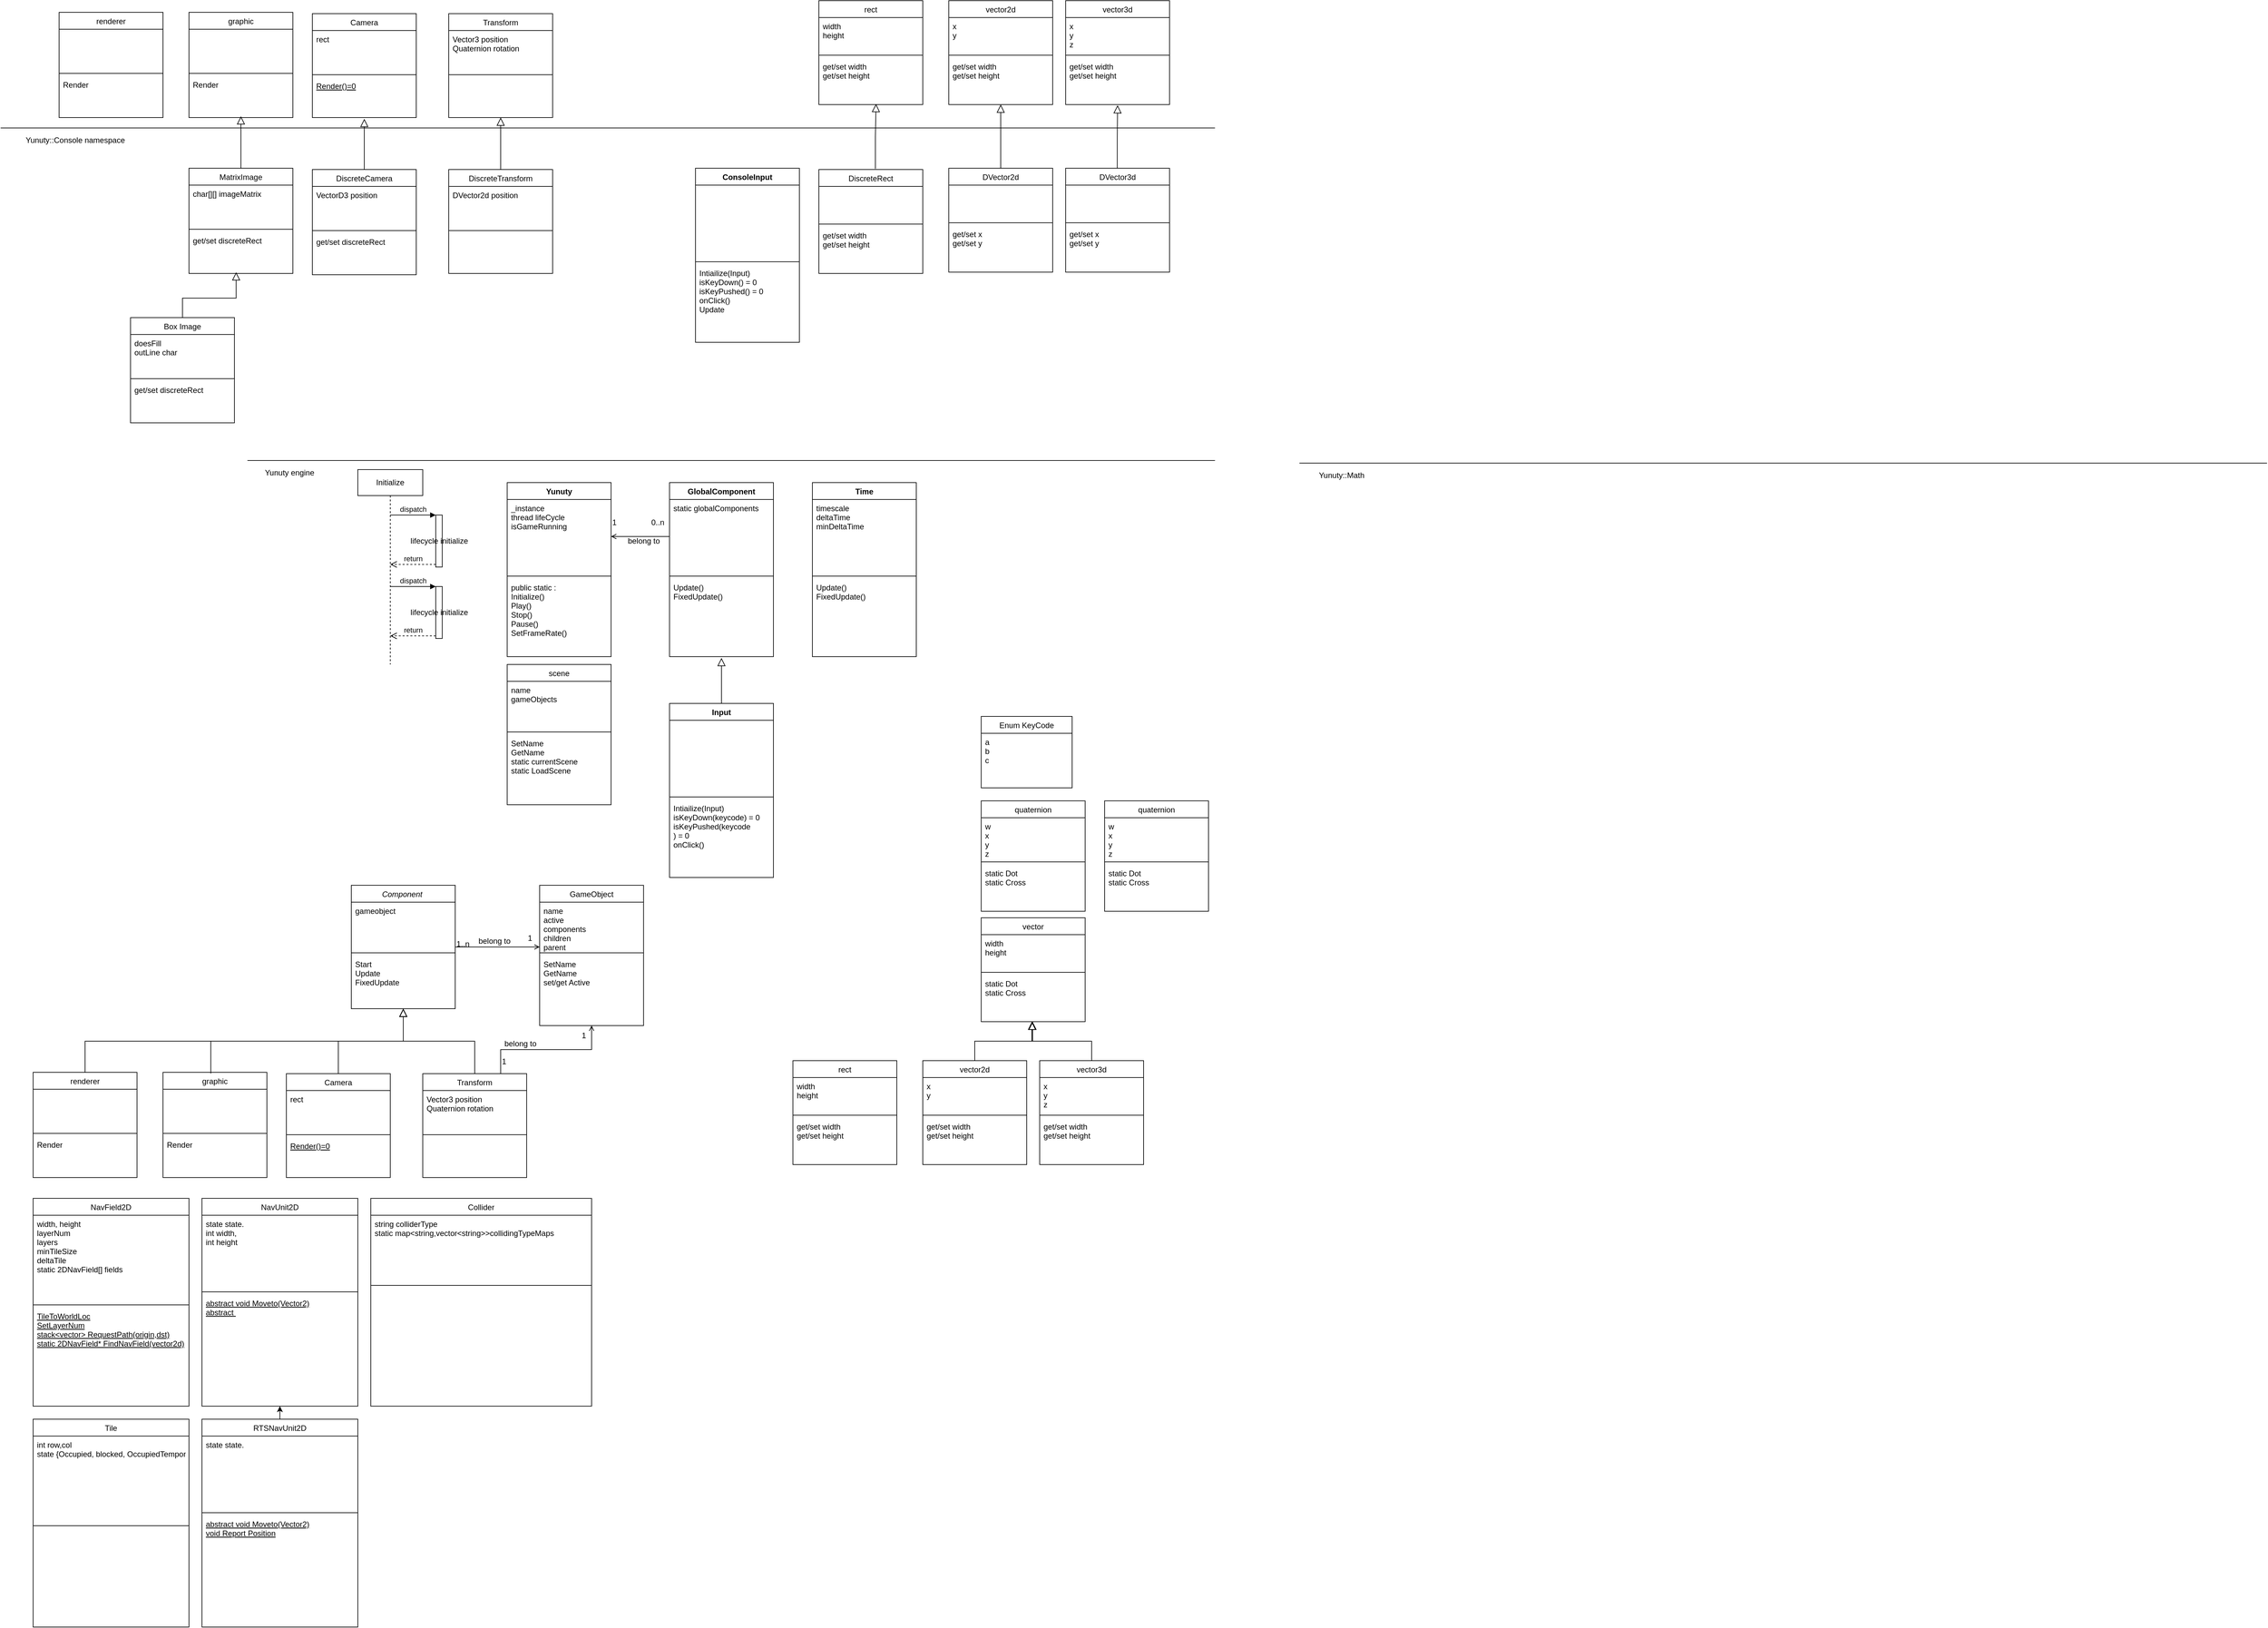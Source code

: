 <mxfile version="20.3.0" type="device"><diagram id="C5RBs43oDa-KdzZeNtuy" name="Page-1"><mxGraphModel dx="2545" dy="3059" grid="1" gridSize="10" guides="1" tooltips="1" connect="1" arrows="1" fold="1" page="1" pageScale="1" pageWidth="827" pageHeight="1169" math="0" shadow="0"><root><mxCell id="WIyWlLk6GJQsqaUBKTNV-0"/><mxCell id="WIyWlLk6GJQsqaUBKTNV-1" parent="WIyWlLk6GJQsqaUBKTNV-0"/><mxCell id="zkfFHV4jXpPFQw0GAbJ--0" value="Component " style="swimlane;fontStyle=2;align=center;verticalAlign=top;childLayout=stackLayout;horizontal=1;startSize=26;horizontalStack=0;resizeParent=1;resizeLast=0;collapsible=1;marginBottom=0;rounded=0;shadow=0;strokeWidth=1;" parent="WIyWlLk6GJQsqaUBKTNV-1" vertex="1"><mxGeometry x="220" y="128" width="160" height="190" as="geometry"><mxRectangle x="230" y="140" width="160" height="26" as="alternateBounds"/></mxGeometry></mxCell><mxCell id="zkfFHV4jXpPFQw0GAbJ--1" value="gameobject" style="text;align=left;verticalAlign=top;spacingLeft=4;spacingRight=4;overflow=hidden;rotatable=0;points=[[0,0.5],[1,0.5]];portConstraint=eastwest;" parent="zkfFHV4jXpPFQw0GAbJ--0" vertex="1"><mxGeometry y="26" width="160" height="74" as="geometry"/></mxCell><mxCell id="zkfFHV4jXpPFQw0GAbJ--4" value="" style="line;html=1;strokeWidth=1;align=left;verticalAlign=middle;spacingTop=-1;spacingLeft=3;spacingRight=3;rotatable=0;labelPosition=right;points=[];portConstraint=eastwest;" parent="zkfFHV4jXpPFQw0GAbJ--0" vertex="1"><mxGeometry y="100" width="160" height="8" as="geometry"/></mxCell><mxCell id="zkfFHV4jXpPFQw0GAbJ--5" value="Start&#10;Update&#10;FixedUpdate" style="text;align=left;verticalAlign=top;spacingLeft=4;spacingRight=4;overflow=hidden;rotatable=0;points=[[0,0.5],[1,0.5]];portConstraint=eastwest;" parent="zkfFHV4jXpPFQw0GAbJ--0" vertex="1"><mxGeometry y="108" width="160" height="78" as="geometry"/></mxCell><mxCell id="zkfFHV4jXpPFQw0GAbJ--6" value="Camera" style="swimlane;fontStyle=0;align=center;verticalAlign=top;childLayout=stackLayout;horizontal=1;startSize=26;horizontalStack=0;resizeParent=1;resizeLast=0;collapsible=1;marginBottom=0;rounded=0;shadow=0;strokeWidth=1;" parent="WIyWlLk6GJQsqaUBKTNV-1" vertex="1"><mxGeometry x="120" y="418" width="160" height="160" as="geometry"><mxRectangle x="130" y="380" width="160" height="26" as="alternateBounds"/></mxGeometry></mxCell><mxCell id="zkfFHV4jXpPFQw0GAbJ--7" value="rect" style="text;align=left;verticalAlign=top;spacingLeft=4;spacingRight=4;overflow=hidden;rotatable=0;points=[[0,0.5],[1,0.5]];portConstraint=eastwest;" parent="zkfFHV4jXpPFQw0GAbJ--6" vertex="1"><mxGeometry y="26" width="160" height="64" as="geometry"/></mxCell><mxCell id="zkfFHV4jXpPFQw0GAbJ--9" value="" style="line;html=1;strokeWidth=1;align=left;verticalAlign=middle;spacingTop=-1;spacingLeft=3;spacingRight=3;rotatable=0;labelPosition=right;points=[];portConstraint=eastwest;" parent="zkfFHV4jXpPFQw0GAbJ--6" vertex="1"><mxGeometry y="90" width="160" height="8" as="geometry"/></mxCell><mxCell id="zkfFHV4jXpPFQw0GAbJ--10" value="Render()=0" style="text;align=left;verticalAlign=top;spacingLeft=4;spacingRight=4;overflow=hidden;rotatable=0;points=[[0,0.5],[1,0.5]];portConstraint=eastwest;fontStyle=4" parent="zkfFHV4jXpPFQw0GAbJ--6" vertex="1"><mxGeometry y="98" width="160" height="62" as="geometry"/></mxCell><mxCell id="zkfFHV4jXpPFQw0GAbJ--12" value="" style="endArrow=block;endSize=10;endFill=0;shadow=0;strokeWidth=1;rounded=0;edgeStyle=elbowEdgeStyle;elbow=vertical;" parent="WIyWlLk6GJQsqaUBKTNV-1" source="zkfFHV4jXpPFQw0GAbJ--6" target="zkfFHV4jXpPFQw0GAbJ--0" edge="1"><mxGeometry width="160" relative="1" as="geometry"><mxPoint x="200" y="261" as="sourcePoint"/><mxPoint x="200" y="261" as="targetPoint"/></mxGeometry></mxCell><mxCell id="zkfFHV4jXpPFQw0GAbJ--13" value="Transform" style="swimlane;fontStyle=0;align=center;verticalAlign=top;childLayout=stackLayout;horizontal=1;startSize=26;horizontalStack=0;resizeParent=1;resizeLast=0;collapsible=1;marginBottom=0;rounded=0;shadow=0;strokeWidth=1;" parent="WIyWlLk6GJQsqaUBKTNV-1" vertex="1"><mxGeometry x="330" y="418" width="160" height="160" as="geometry"><mxRectangle x="340" y="380" width="170" height="26" as="alternateBounds"/></mxGeometry></mxCell><mxCell id="zkfFHV4jXpPFQw0GAbJ--14" value="Vector3 position&#10;Quaternion rotation" style="text;align=left;verticalAlign=top;spacingLeft=4;spacingRight=4;overflow=hidden;rotatable=0;points=[[0,0.5],[1,0.5]];portConstraint=eastwest;" parent="zkfFHV4jXpPFQw0GAbJ--13" vertex="1"><mxGeometry y="26" width="160" height="64" as="geometry"/></mxCell><mxCell id="zkfFHV4jXpPFQw0GAbJ--15" value="" style="line;html=1;strokeWidth=1;align=left;verticalAlign=middle;spacingTop=-1;spacingLeft=3;spacingRight=3;rotatable=0;labelPosition=right;points=[];portConstraint=eastwest;" parent="zkfFHV4jXpPFQw0GAbJ--13" vertex="1"><mxGeometry y="90" width="160" height="8" as="geometry"/></mxCell><mxCell id="zkfFHV4jXpPFQw0GAbJ--16" value="" style="endArrow=block;endSize=10;endFill=0;shadow=0;strokeWidth=1;rounded=0;edgeStyle=elbowEdgeStyle;elbow=vertical;" parent="WIyWlLk6GJQsqaUBKTNV-1" source="zkfFHV4jXpPFQw0GAbJ--13" target="zkfFHV4jXpPFQw0GAbJ--0" edge="1"><mxGeometry width="160" relative="1" as="geometry"><mxPoint x="210" y="431" as="sourcePoint"/><mxPoint x="310" y="329" as="targetPoint"/></mxGeometry></mxCell><mxCell id="zkfFHV4jXpPFQw0GAbJ--17" value="GameObject" style="swimlane;fontStyle=0;align=center;verticalAlign=top;childLayout=stackLayout;horizontal=1;startSize=26;horizontalStack=0;resizeParent=1;resizeLast=0;collapsible=1;marginBottom=0;rounded=0;shadow=0;strokeWidth=1;" parent="WIyWlLk6GJQsqaUBKTNV-1" vertex="1"><mxGeometry x="510" y="128" width="160" height="216" as="geometry"><mxRectangle x="550" y="140" width="160" height="26" as="alternateBounds"/></mxGeometry></mxCell><mxCell id="zkfFHV4jXpPFQw0GAbJ--18" value="name&#10;active&#10;components&#10;children&#10;parent" style="text;align=left;verticalAlign=top;spacingLeft=4;spacingRight=4;overflow=hidden;rotatable=0;points=[[0,0.5],[1,0.5]];portConstraint=eastwest;" parent="zkfFHV4jXpPFQw0GAbJ--17" vertex="1"><mxGeometry y="26" width="160" height="74" as="geometry"/></mxCell><mxCell id="zkfFHV4jXpPFQw0GAbJ--23" value="" style="line;html=1;strokeWidth=1;align=left;verticalAlign=middle;spacingTop=-1;spacingLeft=3;spacingRight=3;rotatable=0;labelPosition=right;points=[];portConstraint=eastwest;" parent="zkfFHV4jXpPFQw0GAbJ--17" vertex="1"><mxGeometry y="100" width="160" height="8" as="geometry"/></mxCell><mxCell id="zkfFHV4jXpPFQw0GAbJ--24" value="SetName&#10;GetName&#10;set/get Active" style="text;align=left;verticalAlign=top;spacingLeft=4;spacingRight=4;overflow=hidden;rotatable=0;points=[[0,0.5],[1,0.5]];portConstraint=eastwest;" parent="zkfFHV4jXpPFQw0GAbJ--17" vertex="1"><mxGeometry y="108" width="160" height="102" as="geometry"/></mxCell><mxCell id="zkfFHV4jXpPFQw0GAbJ--26" value="" style="endArrow=open;shadow=0;strokeWidth=1;rounded=0;endFill=1;edgeStyle=elbowEdgeStyle;elbow=vertical;" parent="WIyWlLk6GJQsqaUBKTNV-1" source="zkfFHV4jXpPFQw0GAbJ--0" target="zkfFHV4jXpPFQw0GAbJ--17" edge="1"><mxGeometry x="0.5" y="41" relative="1" as="geometry"><mxPoint x="380" y="250" as="sourcePoint"/><mxPoint x="540" y="250" as="targetPoint"/><mxPoint x="-40" y="32" as="offset"/></mxGeometry></mxCell><mxCell id="zkfFHV4jXpPFQw0GAbJ--27" value="1..n" style="resizable=0;align=left;verticalAlign=bottom;labelBackgroundColor=none;fontSize=12;" parent="zkfFHV4jXpPFQw0GAbJ--26" connectable="0" vertex="1"><mxGeometry x="-1" relative="1" as="geometry"><mxPoint y="4" as="offset"/></mxGeometry></mxCell><mxCell id="zkfFHV4jXpPFQw0GAbJ--28" value="1" style="resizable=0;align=right;verticalAlign=bottom;labelBackgroundColor=none;fontSize=12;" parent="zkfFHV4jXpPFQw0GAbJ--26" connectable="0" vertex="1"><mxGeometry x="1" relative="1" as="geometry"><mxPoint x="-10" y="-5" as="offset"/></mxGeometry></mxCell><mxCell id="zkfFHV4jXpPFQw0GAbJ--29" value="belong to" style="text;html=1;resizable=0;points=[];;align=center;verticalAlign=middle;labelBackgroundColor=none;rounded=0;shadow=0;strokeWidth=1;fontSize=12;" parent="zkfFHV4jXpPFQw0GAbJ--26" vertex="1" connectable="0"><mxGeometry x="0.5" y="49" relative="1" as="geometry"><mxPoint x="-38" y="40" as="offset"/></mxGeometry></mxCell><mxCell id="PjJgg8zoj1jRszT8ReSE-1" value="" style="endArrow=open;shadow=0;strokeWidth=1;rounded=0;endFill=1;edgeStyle=elbowEdgeStyle;elbow=vertical;exitX=0.75;exitY=0;exitDx=0;exitDy=0;entryX=0.5;entryY=1;entryDx=0;entryDy=0;" parent="WIyWlLk6GJQsqaUBKTNV-1" source="zkfFHV4jXpPFQw0GAbJ--13" target="zkfFHV4jXpPFQw0GAbJ--17" edge="1"><mxGeometry x="0.5" y="41" relative="1" as="geometry"><mxPoint x="390" y="233" as="sourcePoint"/><mxPoint x="520" y="233" as="targetPoint"/><mxPoint x="-40" y="32" as="offset"/></mxGeometry></mxCell><mxCell id="PjJgg8zoj1jRszT8ReSE-2" value="1" style="resizable=0;align=left;verticalAlign=bottom;labelBackgroundColor=none;fontSize=12;" parent="PjJgg8zoj1jRszT8ReSE-1" connectable="0" vertex="1"><mxGeometry x="-1" relative="1" as="geometry"><mxPoint y="-10" as="offset"/></mxGeometry></mxCell><mxCell id="PjJgg8zoj1jRszT8ReSE-3" value="1" style="resizable=0;align=right;verticalAlign=bottom;labelBackgroundColor=none;fontSize=12;" parent="PjJgg8zoj1jRszT8ReSE-1" connectable="0" vertex="1"><mxGeometry x="1" relative="1" as="geometry"><mxPoint x="-7" y="24" as="offset"/></mxGeometry></mxCell><mxCell id="PjJgg8zoj1jRszT8ReSE-4" value="belong to" style="text;html=1;resizable=0;points=[];;align=center;verticalAlign=middle;labelBackgroundColor=none;rounded=0;shadow=0;strokeWidth=1;fontSize=12;" parent="PjJgg8zoj1jRszT8ReSE-1" vertex="1" connectable="0"><mxGeometry x="0.5" y="49" relative="1" as="geometry"><mxPoint x="-94" y="40" as="offset"/></mxGeometry></mxCell><mxCell id="PjJgg8zoj1jRszT8ReSE-23" value="rect" style="swimlane;fontStyle=0;align=center;verticalAlign=top;childLayout=stackLayout;horizontal=1;startSize=26;horizontalStack=0;resizeParent=1;resizeLast=0;collapsible=1;marginBottom=0;rounded=0;shadow=0;strokeWidth=1;" parent="WIyWlLk6GJQsqaUBKTNV-1" vertex="1"><mxGeometry x="900" y="398" width="160" height="160" as="geometry"><mxRectangle x="550" y="140" width="160" height="26" as="alternateBounds"/></mxGeometry></mxCell><mxCell id="PjJgg8zoj1jRszT8ReSE-24" value="width&#10;height" style="text;align=left;verticalAlign=top;spacingLeft=4;spacingRight=4;overflow=hidden;rotatable=0;points=[[0,0.5],[1,0.5]];portConstraint=eastwest;" parent="PjJgg8zoj1jRszT8ReSE-23" vertex="1"><mxGeometry y="26" width="160" height="54" as="geometry"/></mxCell><mxCell id="PjJgg8zoj1jRszT8ReSE-25" value="" style="line;html=1;strokeWidth=1;align=left;verticalAlign=middle;spacingTop=-1;spacingLeft=3;spacingRight=3;rotatable=0;labelPosition=right;points=[];portConstraint=eastwest;" parent="PjJgg8zoj1jRszT8ReSE-23" vertex="1"><mxGeometry y="80" width="160" height="8" as="geometry"/></mxCell><mxCell id="PjJgg8zoj1jRszT8ReSE-26" value="get/set width&#10;get/set height" style="text;align=left;verticalAlign=top;spacingLeft=4;spacingRight=4;overflow=hidden;rotatable=0;points=[[0,0.5],[1,0.5]];portConstraint=eastwest;" parent="PjJgg8zoj1jRszT8ReSE-23" vertex="1"><mxGeometry y="88" width="160" height="72" as="geometry"/></mxCell><mxCell id="PjJgg8zoj1jRszT8ReSE-33" value="scene" style="swimlane;fontStyle=0;align=center;verticalAlign=top;childLayout=stackLayout;horizontal=1;startSize=26;horizontalStack=0;resizeParent=1;resizeLast=0;collapsible=1;marginBottom=0;rounded=0;shadow=0;strokeWidth=1;" parent="WIyWlLk6GJQsqaUBKTNV-1" vertex="1"><mxGeometry x="460" y="-212" width="160" height="216" as="geometry"><mxRectangle x="550" y="140" width="160" height="26" as="alternateBounds"/></mxGeometry></mxCell><mxCell id="PjJgg8zoj1jRszT8ReSE-34" value="name&#10;gameObjects" style="text;align=left;verticalAlign=top;spacingLeft=4;spacingRight=4;overflow=hidden;rotatable=0;points=[[0,0.5],[1,0.5]];portConstraint=eastwest;" parent="PjJgg8zoj1jRszT8ReSE-33" vertex="1"><mxGeometry y="26" width="160" height="74" as="geometry"/></mxCell><mxCell id="PjJgg8zoj1jRszT8ReSE-35" value="" style="line;html=1;strokeWidth=1;align=left;verticalAlign=middle;spacingTop=-1;spacingLeft=3;spacingRight=3;rotatable=0;labelPosition=right;points=[];portConstraint=eastwest;" parent="PjJgg8zoj1jRszT8ReSE-33" vertex="1"><mxGeometry y="100" width="160" height="8" as="geometry"/></mxCell><mxCell id="PjJgg8zoj1jRszT8ReSE-36" value="SetName&#10;GetName&#10;static currentScene&#10;static LoadScene" style="text;align=left;verticalAlign=top;spacingLeft=4;spacingRight=4;overflow=hidden;rotatable=0;points=[[0,0.5],[1,0.5]];portConstraint=eastwest;" parent="PjJgg8zoj1jRszT8ReSE-33" vertex="1"><mxGeometry y="108" width="160" height="102" as="geometry"/></mxCell><mxCell id="ik5qTDxK62xOq8ZkEDB0-0" value="vector2d" style="swimlane;fontStyle=0;align=center;verticalAlign=top;childLayout=stackLayout;horizontal=1;startSize=26;horizontalStack=0;resizeParent=1;resizeLast=0;collapsible=1;marginBottom=0;rounded=0;shadow=0;strokeWidth=1;" parent="WIyWlLk6GJQsqaUBKTNV-1" vertex="1"><mxGeometry x="1100" y="398" width="160" height="160" as="geometry"><mxRectangle x="550" y="140" width="160" height="26" as="alternateBounds"/></mxGeometry></mxCell><mxCell id="ik5qTDxK62xOq8ZkEDB0-1" value="x&#10;y" style="text;align=left;verticalAlign=top;spacingLeft=4;spacingRight=4;overflow=hidden;rotatable=0;points=[[0,0.5],[1,0.5]];portConstraint=eastwest;" parent="ik5qTDxK62xOq8ZkEDB0-0" vertex="1"><mxGeometry y="26" width="160" height="54" as="geometry"/></mxCell><mxCell id="ik5qTDxK62xOq8ZkEDB0-2" value="" style="line;html=1;strokeWidth=1;align=left;verticalAlign=middle;spacingTop=-1;spacingLeft=3;spacingRight=3;rotatable=0;labelPosition=right;points=[];portConstraint=eastwest;" parent="ik5qTDxK62xOq8ZkEDB0-0" vertex="1"><mxGeometry y="80" width="160" height="8" as="geometry"/></mxCell><mxCell id="ik5qTDxK62xOq8ZkEDB0-3" value="get/set width&#10;get/set height" style="text;align=left;verticalAlign=top;spacingLeft=4;spacingRight=4;overflow=hidden;rotatable=0;points=[[0,0.5],[1,0.5]];portConstraint=eastwest;" parent="ik5qTDxK62xOq8ZkEDB0-0" vertex="1"><mxGeometry y="88" width="160" height="72" as="geometry"/></mxCell><mxCell id="ik5qTDxK62xOq8ZkEDB0-4" value="vector" style="swimlane;fontStyle=0;align=center;verticalAlign=top;childLayout=stackLayout;horizontal=1;startSize=26;horizontalStack=0;resizeParent=1;resizeLast=0;collapsible=1;marginBottom=0;rounded=0;shadow=0;strokeWidth=1;" parent="WIyWlLk6GJQsqaUBKTNV-1" vertex="1"><mxGeometry x="1190" y="178" width="160" height="160" as="geometry"><mxRectangle x="550" y="140" width="160" height="26" as="alternateBounds"/></mxGeometry></mxCell><mxCell id="ik5qTDxK62xOq8ZkEDB0-5" value="width&#10;height" style="text;align=left;verticalAlign=top;spacingLeft=4;spacingRight=4;overflow=hidden;rotatable=0;points=[[0,0.5],[1,0.5]];portConstraint=eastwest;" parent="ik5qTDxK62xOq8ZkEDB0-4" vertex="1"><mxGeometry y="26" width="160" height="54" as="geometry"/></mxCell><mxCell id="ik5qTDxK62xOq8ZkEDB0-6" value="" style="line;html=1;strokeWidth=1;align=left;verticalAlign=middle;spacingTop=-1;spacingLeft=3;spacingRight=3;rotatable=0;labelPosition=right;points=[];portConstraint=eastwest;" parent="ik5qTDxK62xOq8ZkEDB0-4" vertex="1"><mxGeometry y="80" width="160" height="8" as="geometry"/></mxCell><mxCell id="ik5qTDxK62xOq8ZkEDB0-7" value="static Dot&#10;static Cross" style="text;align=left;verticalAlign=top;spacingLeft=4;spacingRight=4;overflow=hidden;rotatable=0;points=[[0,0.5],[1,0.5]];portConstraint=eastwest;" parent="ik5qTDxK62xOq8ZkEDB0-4" vertex="1"><mxGeometry y="88" width="160" height="72" as="geometry"/></mxCell><mxCell id="ik5qTDxK62xOq8ZkEDB0-8" value="vector3d" style="swimlane;fontStyle=0;align=center;verticalAlign=top;childLayout=stackLayout;horizontal=1;startSize=26;horizontalStack=0;resizeParent=1;resizeLast=0;collapsible=1;marginBottom=0;rounded=0;shadow=0;strokeWidth=1;" parent="WIyWlLk6GJQsqaUBKTNV-1" vertex="1"><mxGeometry x="1280" y="398" width="160" height="160" as="geometry"><mxRectangle x="550" y="140" width="160" height="26" as="alternateBounds"/></mxGeometry></mxCell><mxCell id="ik5qTDxK62xOq8ZkEDB0-9" value="x&#10;y&#10;z" style="text;align=left;verticalAlign=top;spacingLeft=4;spacingRight=4;overflow=hidden;rotatable=0;points=[[0,0.5],[1,0.5]];portConstraint=eastwest;" parent="ik5qTDxK62xOq8ZkEDB0-8" vertex="1"><mxGeometry y="26" width="160" height="54" as="geometry"/></mxCell><mxCell id="ik5qTDxK62xOq8ZkEDB0-10" value="" style="line;html=1;strokeWidth=1;align=left;verticalAlign=middle;spacingTop=-1;spacingLeft=3;spacingRight=3;rotatable=0;labelPosition=right;points=[];portConstraint=eastwest;" parent="ik5qTDxK62xOq8ZkEDB0-8" vertex="1"><mxGeometry y="80" width="160" height="8" as="geometry"/></mxCell><mxCell id="ik5qTDxK62xOq8ZkEDB0-11" value="get/set width&#10;get/set height" style="text;align=left;verticalAlign=top;spacingLeft=4;spacingRight=4;overflow=hidden;rotatable=0;points=[[0,0.5],[1,0.5]];portConstraint=eastwest;" parent="ik5qTDxK62xOq8ZkEDB0-8" vertex="1"><mxGeometry y="88" width="160" height="72" as="geometry"/></mxCell><mxCell id="ik5qTDxK62xOq8ZkEDB0-12" value="" style="endArrow=block;endSize=10;endFill=0;shadow=0;strokeWidth=1;rounded=0;edgeStyle=elbowEdgeStyle;elbow=vertical;exitX=0.5;exitY=0;exitDx=0;exitDy=0;entryX=0.494;entryY=1;entryDx=0;entryDy=0;entryPerimeter=0;" parent="WIyWlLk6GJQsqaUBKTNV-1" source="ik5qTDxK62xOq8ZkEDB0-8" target="ik5qTDxK62xOq8ZkEDB0-7" edge="1"><mxGeometry width="160" relative="1" as="geometry"><mxPoint x="1370" y="468" as="sourcePoint"/><mxPoint x="1260" y="368" as="targetPoint"/></mxGeometry></mxCell><mxCell id="ik5qTDxK62xOq8ZkEDB0-13" value="" style="endArrow=block;endSize=10;endFill=0;shadow=0;strokeWidth=1;rounded=0;edgeStyle=elbowEdgeStyle;elbow=vertical;exitX=0.5;exitY=0;exitDx=0;exitDy=0;entryX=0.488;entryY=1;entryDx=0;entryDy=0;entryPerimeter=0;" parent="WIyWlLk6GJQsqaUBKTNV-1" source="ik5qTDxK62xOq8ZkEDB0-0" target="ik5qTDxK62xOq8ZkEDB0-7" edge="1"><mxGeometry width="160" relative="1" as="geometry"><mxPoint x="1400" y="408" as="sourcePoint"/><mxPoint x="1260" y="338" as="targetPoint"/></mxGeometry></mxCell><mxCell id="ik5qTDxK62xOq8ZkEDB0-28" value="quaternion" style="swimlane;fontStyle=0;align=center;verticalAlign=top;childLayout=stackLayout;horizontal=1;startSize=26;horizontalStack=0;resizeParent=1;resizeLast=0;collapsible=1;marginBottom=0;rounded=0;shadow=0;strokeWidth=1;" parent="WIyWlLk6GJQsqaUBKTNV-1" vertex="1"><mxGeometry x="1190" y="-2" width="160" height="170" as="geometry"><mxRectangle x="550" y="140" width="160" height="26" as="alternateBounds"/></mxGeometry></mxCell><mxCell id="ik5qTDxK62xOq8ZkEDB0-29" value="w&#10;x&#10;y&#10;z" style="text;align=left;verticalAlign=top;spacingLeft=4;spacingRight=4;overflow=hidden;rotatable=0;points=[[0,0.5],[1,0.5]];portConstraint=eastwest;" parent="ik5qTDxK62xOq8ZkEDB0-28" vertex="1"><mxGeometry y="26" width="160" height="64" as="geometry"/></mxCell><mxCell id="ik5qTDxK62xOq8ZkEDB0-30" value="" style="line;html=1;strokeWidth=1;align=left;verticalAlign=middle;spacingTop=-1;spacingLeft=3;spacingRight=3;rotatable=0;labelPosition=right;points=[];portConstraint=eastwest;" parent="ik5qTDxK62xOq8ZkEDB0-28" vertex="1"><mxGeometry y="90" width="160" height="8" as="geometry"/></mxCell><mxCell id="ik5qTDxK62xOq8ZkEDB0-31" value="static Dot&#10;static Cross" style="text;align=left;verticalAlign=top;spacingLeft=4;spacingRight=4;overflow=hidden;rotatable=0;points=[[0,0.5],[1,0.5]];portConstraint=eastwest;" parent="ik5qTDxK62xOq8ZkEDB0-28" vertex="1"><mxGeometry y="98" width="160" height="72" as="geometry"/></mxCell><mxCell id="ik5qTDxK62xOq8ZkEDB0-32" value="quaternion" style="swimlane;fontStyle=0;align=center;verticalAlign=top;childLayout=stackLayout;horizontal=1;startSize=26;horizontalStack=0;resizeParent=1;resizeLast=0;collapsible=1;marginBottom=0;rounded=0;shadow=0;strokeWidth=1;" parent="WIyWlLk6GJQsqaUBKTNV-1" vertex="1"><mxGeometry x="1380" y="-2" width="160" height="170" as="geometry"><mxRectangle x="550" y="140" width="160" height="26" as="alternateBounds"/></mxGeometry></mxCell><mxCell id="ik5qTDxK62xOq8ZkEDB0-33" value="w&#10;x&#10;y&#10;z" style="text;align=left;verticalAlign=top;spacingLeft=4;spacingRight=4;overflow=hidden;rotatable=0;points=[[0,0.5],[1,0.5]];portConstraint=eastwest;" parent="ik5qTDxK62xOq8ZkEDB0-32" vertex="1"><mxGeometry y="26" width="160" height="64" as="geometry"/></mxCell><mxCell id="ik5qTDxK62xOq8ZkEDB0-34" value="" style="line;html=1;strokeWidth=1;align=left;verticalAlign=middle;spacingTop=-1;spacingLeft=3;spacingRight=3;rotatable=0;labelPosition=right;points=[];portConstraint=eastwest;" parent="ik5qTDxK62xOq8ZkEDB0-32" vertex="1"><mxGeometry y="90" width="160" height="8" as="geometry"/></mxCell><mxCell id="ik5qTDxK62xOq8ZkEDB0-35" value="static Dot&#10;static Cross" style="text;align=left;verticalAlign=top;spacingLeft=4;spacingRight=4;overflow=hidden;rotatable=0;points=[[0,0.5],[1,0.5]];portConstraint=eastwest;" parent="ik5qTDxK62xOq8ZkEDB0-32" vertex="1"><mxGeometry y="98" width="160" height="72" as="geometry"/></mxCell><mxCell id="ik5qTDxK62xOq8ZkEDB0-41" value="Initialize" style="shape=umlLifeline;perimeter=lifelinePerimeter;whiteSpace=wrap;html=1;container=1;collapsible=0;recursiveResize=0;outlineConnect=0;" parent="WIyWlLk6GJQsqaUBKTNV-1" vertex="1"><mxGeometry x="230" y="-512" width="100" height="300" as="geometry"/></mxCell><mxCell id="ik5qTDxK62xOq8ZkEDB0-42" value="Yunuty" style="swimlane;fontStyle=1;align=center;verticalAlign=top;childLayout=stackLayout;horizontal=1;startSize=26;horizontalStack=0;resizeParent=1;resizeParentMax=0;resizeLast=0;collapsible=1;marginBottom=0;" parent="WIyWlLk6GJQsqaUBKTNV-1" vertex="1"><mxGeometry x="460" y="-492" width="160" height="268" as="geometry"/></mxCell><mxCell id="ik5qTDxK62xOq8ZkEDB0-43" value="_instance&#10;thread lifeCycle&#10;isGameRunning" style="text;strokeColor=none;fillColor=none;align=left;verticalAlign=top;spacingLeft=4;spacingRight=4;overflow=hidden;rotatable=0;points=[[0,0.5],[1,0.5]];portConstraint=eastwest;" parent="ik5qTDxK62xOq8ZkEDB0-42" vertex="1"><mxGeometry y="26" width="160" height="114" as="geometry"/></mxCell><mxCell id="ik5qTDxK62xOq8ZkEDB0-44" value="" style="line;strokeWidth=1;fillColor=none;align=left;verticalAlign=middle;spacingTop=-1;spacingLeft=3;spacingRight=3;rotatable=0;labelPosition=right;points=[];portConstraint=eastwest;strokeColor=inherit;" parent="ik5qTDxK62xOq8ZkEDB0-42" vertex="1"><mxGeometry y="140" width="160" height="8" as="geometry"/></mxCell><mxCell id="ik5qTDxK62xOq8ZkEDB0-45" value="public static :&#10;Initialize()&#10;Play()&#10;Stop()&#10;Pause()&#10;SetFrameRate()" style="text;strokeColor=none;fillColor=none;align=left;verticalAlign=top;spacingLeft=4;spacingRight=4;overflow=hidden;rotatable=0;points=[[0,0.5],[1,0.5]];portConstraint=eastwest;" parent="ik5qTDxK62xOq8ZkEDB0-42" vertex="1"><mxGeometry y="148" width="160" height="120" as="geometry"/></mxCell><mxCell id="ik5qTDxK62xOq8ZkEDB0-46" value="Input" style="swimlane;fontStyle=1;align=center;verticalAlign=top;childLayout=stackLayout;horizontal=1;startSize=26;horizontalStack=0;resizeParent=1;resizeParentMax=0;resizeLast=0;collapsible=1;marginBottom=0;" parent="WIyWlLk6GJQsqaUBKTNV-1" vertex="1"><mxGeometry x="710" y="-152" width="160" height="268" as="geometry"/></mxCell><mxCell id="ik5qTDxK62xOq8ZkEDB0-47" value=" " style="text;strokeColor=none;fillColor=none;align=left;verticalAlign=top;spacingLeft=4;spacingRight=4;overflow=hidden;rotatable=0;points=[[0,0.5],[1,0.5]];portConstraint=eastwest;" parent="ik5qTDxK62xOq8ZkEDB0-46" vertex="1"><mxGeometry y="26" width="160" height="114" as="geometry"/></mxCell><mxCell id="ik5qTDxK62xOq8ZkEDB0-48" value="" style="line;strokeWidth=1;fillColor=none;align=left;verticalAlign=middle;spacingTop=-1;spacingLeft=3;spacingRight=3;rotatable=0;labelPosition=right;points=[];portConstraint=eastwest;strokeColor=inherit;" parent="ik5qTDxK62xOq8ZkEDB0-46" vertex="1"><mxGeometry y="140" width="160" height="8" as="geometry"/></mxCell><mxCell id="ik5qTDxK62xOq8ZkEDB0-49" value="Intiailize(Input)&#10;isKeyDown(keycode) = 0&#10;isKeyPushed(keycode&#10;) = 0&#10;onClick()" style="text;strokeColor=none;fillColor=none;align=left;verticalAlign=top;spacingLeft=4;spacingRight=4;overflow=hidden;rotatable=0;points=[[0,0.5],[1,0.5]];portConstraint=eastwest;" parent="ik5qTDxK62xOq8ZkEDB0-46" vertex="1"><mxGeometry y="148" width="160" height="120" as="geometry"/></mxCell><mxCell id="ik5qTDxK62xOq8ZkEDB0-50" value="lifecycle initialize" style="html=1;points=[];perimeter=orthogonalPerimeter;" parent="WIyWlLk6GJQsqaUBKTNV-1" vertex="1"><mxGeometry x="350" y="-442" width="10" height="80" as="geometry"/></mxCell><mxCell id="ik5qTDxK62xOq8ZkEDB0-51" value="dispatch" style="html=1;verticalAlign=bottom;endArrow=block;entryX=0;entryY=0;rounded=0;" parent="WIyWlLk6GJQsqaUBKTNV-1" target="ik5qTDxK62xOq8ZkEDB0-50" edge="1"><mxGeometry relative="1" as="geometry"><mxPoint x="280" y="-442" as="sourcePoint"/></mxGeometry></mxCell><mxCell id="ik5qTDxK62xOq8ZkEDB0-52" value="return" style="html=1;verticalAlign=bottom;endArrow=open;dashed=1;endSize=8;exitX=0;exitY=0.95;rounded=0;" parent="WIyWlLk6GJQsqaUBKTNV-1" source="ik5qTDxK62xOq8ZkEDB0-50" edge="1"><mxGeometry relative="1" as="geometry"><mxPoint x="280" y="-366" as="targetPoint"/></mxGeometry></mxCell><mxCell id="ik5qTDxK62xOq8ZkEDB0-54" value="lifecycle initialize" style="html=1;points=[];perimeter=orthogonalPerimeter;" parent="WIyWlLk6GJQsqaUBKTNV-1" vertex="1"><mxGeometry x="350" y="-332" width="10" height="80" as="geometry"/></mxCell><mxCell id="ik5qTDxK62xOq8ZkEDB0-55" value="dispatch" style="html=1;verticalAlign=bottom;endArrow=block;entryX=0;entryY=0;rounded=0;" parent="WIyWlLk6GJQsqaUBKTNV-1" target="ik5qTDxK62xOq8ZkEDB0-54" edge="1"><mxGeometry relative="1" as="geometry"><mxPoint x="280" y="-332" as="sourcePoint"/></mxGeometry></mxCell><mxCell id="ik5qTDxK62xOq8ZkEDB0-56" value="return" style="html=1;verticalAlign=bottom;endArrow=open;dashed=1;endSize=8;exitX=0;exitY=0.95;rounded=0;" parent="WIyWlLk6GJQsqaUBKTNV-1" source="ik5qTDxK62xOq8ZkEDB0-54" edge="1"><mxGeometry relative="1" as="geometry"><mxPoint x="280" y="-256" as="targetPoint"/></mxGeometry></mxCell><mxCell id="ik5qTDxK62xOq8ZkEDB0-65" value="GlobalComponent" style="swimlane;fontStyle=1;align=center;verticalAlign=top;childLayout=stackLayout;horizontal=1;startSize=26;horizontalStack=0;resizeParent=1;resizeParentMax=0;resizeLast=0;collapsible=1;marginBottom=0;" parent="WIyWlLk6GJQsqaUBKTNV-1" vertex="1"><mxGeometry x="710" y="-492" width="160" height="268" as="geometry"/></mxCell><mxCell id="ik5qTDxK62xOq8ZkEDB0-66" value="static globalComponents" style="text;strokeColor=none;fillColor=none;align=left;verticalAlign=top;spacingLeft=4;spacingRight=4;overflow=hidden;rotatable=0;points=[[0,0.5],[1,0.5]];portConstraint=eastwest;" parent="ik5qTDxK62xOq8ZkEDB0-65" vertex="1"><mxGeometry y="26" width="160" height="114" as="geometry"/></mxCell><mxCell id="ik5qTDxK62xOq8ZkEDB0-67" value="" style="line;strokeWidth=1;fillColor=none;align=left;verticalAlign=middle;spacingTop=-1;spacingLeft=3;spacingRight=3;rotatable=0;labelPosition=right;points=[];portConstraint=eastwest;strokeColor=inherit;" parent="ik5qTDxK62xOq8ZkEDB0-65" vertex="1"><mxGeometry y="140" width="160" height="8" as="geometry"/></mxCell><mxCell id="ik5qTDxK62xOq8ZkEDB0-68" value="Update()&#10;FixedUpdate()" style="text;strokeColor=none;fillColor=none;align=left;verticalAlign=top;spacingLeft=4;spacingRight=4;overflow=hidden;rotatable=0;points=[[0,0.5],[1,0.5]];portConstraint=eastwest;" parent="ik5qTDxK62xOq8ZkEDB0-65" vertex="1"><mxGeometry y="148" width="160" height="120" as="geometry"/></mxCell><mxCell id="ik5qTDxK62xOq8ZkEDB0-69" value="" style="endArrow=open;shadow=0;strokeWidth=1;rounded=0;endFill=1;edgeStyle=elbowEdgeStyle;elbow=vertical;exitX=0;exitY=0.5;exitDx=0;exitDy=0;entryX=1;entryY=0.5;entryDx=0;entryDy=0;" parent="WIyWlLk6GJQsqaUBKTNV-1" source="ik5qTDxK62xOq8ZkEDB0-66" target="ik5qTDxK62xOq8ZkEDB0-43" edge="1"><mxGeometry x="0.5" y="41" relative="1" as="geometry"><mxPoint x="390" y="233" as="sourcePoint"/><mxPoint x="620" y="-342" as="targetPoint"/><mxPoint x="-40" y="32" as="offset"/><Array as="points"><mxPoint x="680" y="-409"/><mxPoint x="690" y="-342"/></Array></mxGeometry></mxCell><mxCell id="ik5qTDxK62xOq8ZkEDB0-70" value="0..n" style="resizable=0;align=left;verticalAlign=bottom;labelBackgroundColor=none;fontSize=12;" parent="ik5qTDxK62xOq8ZkEDB0-69" connectable="0" vertex="1"><mxGeometry x="-1" relative="1" as="geometry"><mxPoint x="-30" y="-13" as="offset"/></mxGeometry></mxCell><mxCell id="ik5qTDxK62xOq8ZkEDB0-71" value="1" style="resizable=0;align=right;verticalAlign=bottom;labelBackgroundColor=none;fontSize=12;" parent="ik5qTDxK62xOq8ZkEDB0-69" connectable="0" vertex="1"><mxGeometry x="1" relative="1" as="geometry"><mxPoint x="10" y="-13" as="offset"/></mxGeometry></mxCell><mxCell id="ik5qTDxK62xOq8ZkEDB0-73" value="belong to" style="text;html=1;resizable=0;points=[];;align=center;verticalAlign=middle;labelBackgroundColor=none;rounded=0;shadow=0;strokeWidth=1;fontSize=12;" parent="WIyWlLk6GJQsqaUBKTNV-1" vertex="1" connectable="0"><mxGeometry x="670" y="-402" as="geometry"/></mxCell><mxCell id="ik5qTDxK62xOq8ZkEDB0-74" value="" style="endArrow=block;endSize=10;endFill=0;shadow=0;strokeWidth=1;rounded=0;edgeStyle=elbowEdgeStyle;elbow=vertical;exitX=0.5;exitY=0;exitDx=0;exitDy=0;entryX=0.5;entryY=1.017;entryDx=0;entryDy=0;entryPerimeter=0;" parent="WIyWlLk6GJQsqaUBKTNV-1" source="ik5qTDxK62xOq8ZkEDB0-46" target="ik5qTDxK62xOq8ZkEDB0-68" edge="1"><mxGeometry width="160" relative="1" as="geometry"><mxPoint x="420" y="428" as="sourcePoint"/><mxPoint x="790" y="-232" as="targetPoint"/></mxGeometry></mxCell><mxCell id="ik5qTDxK62xOq8ZkEDB0-75" value="Enum KeyCode" style="swimlane;fontStyle=0;childLayout=stackLayout;horizontal=1;startSize=26;fillColor=none;horizontalStack=0;resizeParent=1;resizeParentMax=0;resizeLast=0;collapsible=1;marginBottom=0;" parent="WIyWlLk6GJQsqaUBKTNV-1" vertex="1"><mxGeometry x="1190" y="-132" width="140" height="110" as="geometry"/></mxCell><mxCell id="ik5qTDxK62xOq8ZkEDB0-76" value="a&#10;b&#10;c" style="text;strokeColor=none;fillColor=none;align=left;verticalAlign=top;spacingLeft=4;spacingRight=4;overflow=hidden;rotatable=0;points=[[0,0.5],[1,0.5]];portConstraint=eastwest;" parent="ik5qTDxK62xOq8ZkEDB0-75" vertex="1"><mxGeometry y="26" width="140" height="84" as="geometry"/></mxCell><mxCell id="ik5qTDxK62xOq8ZkEDB0-80" value="" style="line;strokeWidth=1;fillColor=none;align=left;verticalAlign=middle;spacingTop=-1;spacingLeft=3;spacingRight=3;rotatable=0;labelPosition=right;points=[];portConstraint=eastwest;strokeColor=inherit;" parent="WIyWlLk6GJQsqaUBKTNV-1" vertex="1"><mxGeometry x="60" y="-530" width="1490" height="8" as="geometry"/></mxCell><mxCell id="ik5qTDxK62xOq8ZkEDB0-81" value="Yunuty engine" style="text;html=1;strokeColor=none;fillColor=none;align=center;verticalAlign=middle;whiteSpace=wrap;rounded=0;" parent="WIyWlLk6GJQsqaUBKTNV-1" vertex="1"><mxGeometry x="60" y="-522" width="130" height="30" as="geometry"/></mxCell><mxCell id="ik5qTDxK62xOq8ZkEDB0-82" value="" style="line;strokeWidth=1;fillColor=none;align=left;verticalAlign=middle;spacingTop=-1;spacingLeft=3;spacingRight=3;rotatable=0;labelPosition=right;points=[];portConstraint=eastwest;strokeColor=inherit;" parent="WIyWlLk6GJQsqaUBKTNV-1" vertex="1"><mxGeometry x="1680" y="-526" width="1490" height="8" as="geometry"/></mxCell><mxCell id="ik5qTDxK62xOq8ZkEDB0-83" value="Yunuty::Math" style="text;html=1;strokeColor=none;fillColor=none;align=center;verticalAlign=middle;whiteSpace=wrap;rounded=0;" parent="WIyWlLk6GJQsqaUBKTNV-1" vertex="1"><mxGeometry x="1680" y="-518" width="130" height="30" as="geometry"/></mxCell><mxCell id="ik5qTDxK62xOq8ZkEDB0-89" value="renderer" style="swimlane;fontStyle=0;align=center;verticalAlign=top;childLayout=stackLayout;horizontal=1;startSize=26;horizontalStack=0;resizeParent=1;resizeLast=0;collapsible=1;marginBottom=0;rounded=0;shadow=0;strokeWidth=1;" parent="WIyWlLk6GJQsqaUBKTNV-1" vertex="1"><mxGeometry x="-270" y="416" width="160" height="162" as="geometry"><mxRectangle x="340" y="380" width="170" height="26" as="alternateBounds"/></mxGeometry></mxCell><mxCell id="ik5qTDxK62xOq8ZkEDB0-90" value=" " style="text;align=left;verticalAlign=top;spacingLeft=4;spacingRight=4;overflow=hidden;rotatable=0;points=[[0,0.5],[1,0.5]];portConstraint=eastwest;" parent="ik5qTDxK62xOq8ZkEDB0-89" vertex="1"><mxGeometry y="26" width="160" height="64" as="geometry"/></mxCell><mxCell id="ik5qTDxK62xOq8ZkEDB0-91" value="" style="line;html=1;strokeWidth=1;align=left;verticalAlign=middle;spacingTop=-1;spacingLeft=3;spacingRight=3;rotatable=0;labelPosition=right;points=[];portConstraint=eastwest;" parent="ik5qTDxK62xOq8ZkEDB0-89" vertex="1"><mxGeometry y="90" width="160" height="8" as="geometry"/></mxCell><mxCell id="ik5qTDxK62xOq8ZkEDB0-92" value="Render" style="text;align=left;verticalAlign=top;spacingLeft=4;spacingRight=4;overflow=hidden;rotatable=0;points=[[0,0.5],[1,0.5]];portConstraint=eastwest;" parent="ik5qTDxK62xOq8ZkEDB0-89" vertex="1"><mxGeometry y="98" width="160" height="62" as="geometry"/></mxCell><mxCell id="ik5qTDxK62xOq8ZkEDB0-93" value="graphic" style="swimlane;fontStyle=0;align=center;verticalAlign=top;childLayout=stackLayout;horizontal=1;startSize=26;horizontalStack=0;resizeParent=1;resizeLast=0;collapsible=1;marginBottom=0;rounded=0;shadow=0;strokeWidth=1;" parent="WIyWlLk6GJQsqaUBKTNV-1" vertex="1"><mxGeometry x="-70" y="416" width="160" height="162" as="geometry"><mxRectangle x="340" y="380" width="170" height="26" as="alternateBounds"/></mxGeometry></mxCell><mxCell id="ik5qTDxK62xOq8ZkEDB0-94" value=" " style="text;align=left;verticalAlign=top;spacingLeft=4;spacingRight=4;overflow=hidden;rotatable=0;points=[[0,0.5],[1,0.5]];portConstraint=eastwest;" parent="ik5qTDxK62xOq8ZkEDB0-93" vertex="1"><mxGeometry y="26" width="160" height="64" as="geometry"/></mxCell><mxCell id="ik5qTDxK62xOq8ZkEDB0-95" value="" style="line;html=1;strokeWidth=1;align=left;verticalAlign=middle;spacingTop=-1;spacingLeft=3;spacingRight=3;rotatable=0;labelPosition=right;points=[];portConstraint=eastwest;" parent="ik5qTDxK62xOq8ZkEDB0-93" vertex="1"><mxGeometry y="90" width="160" height="8" as="geometry"/></mxCell><mxCell id="ik5qTDxK62xOq8ZkEDB0-96" value="Render" style="text;align=left;verticalAlign=top;spacingLeft=4;spacingRight=4;overflow=hidden;rotatable=0;points=[[0,0.5],[1,0.5]];portConstraint=eastwest;" parent="ik5qTDxK62xOq8ZkEDB0-93" vertex="1"><mxGeometry y="98" width="160" height="62" as="geometry"/></mxCell><mxCell id="ik5qTDxK62xOq8ZkEDB0-102" value="" style="endArrow=block;endSize=10;endFill=0;shadow=0;strokeWidth=1;rounded=0;edgeStyle=elbowEdgeStyle;elbow=vertical;exitX=0.46;exitY=0.01;exitDx=0;exitDy=0;exitPerimeter=0;" parent="WIyWlLk6GJQsqaUBKTNV-1" source="ik5qTDxK62xOq8ZkEDB0-93" edge="1"><mxGeometry width="160" relative="1" as="geometry"><mxPoint x="210" y="428" as="sourcePoint"/><mxPoint x="300" y="318" as="targetPoint"/></mxGeometry></mxCell><mxCell id="ik5qTDxK62xOq8ZkEDB0-103" value="" style="endArrow=block;endSize=10;endFill=0;shadow=0;strokeWidth=1;rounded=0;edgeStyle=elbowEdgeStyle;elbow=vertical;exitX=0.5;exitY=0;exitDx=0;exitDy=0;" parent="WIyWlLk6GJQsqaUBKTNV-1" source="ik5qTDxK62xOq8ZkEDB0-89" edge="1"><mxGeometry width="160" relative="1" as="geometry"><mxPoint x="13.6" y="427.62" as="sourcePoint"/><mxPoint x="300" y="318" as="targetPoint"/><Array as="points"><mxPoint x="80" y="368"/></Array></mxGeometry></mxCell><mxCell id="ik5qTDxK62xOq8ZkEDB0-109" value="Time" style="swimlane;fontStyle=1;align=center;verticalAlign=top;childLayout=stackLayout;horizontal=1;startSize=26;horizontalStack=0;resizeParent=1;resizeParentMax=0;resizeLast=0;collapsible=1;marginBottom=0;" parent="WIyWlLk6GJQsqaUBKTNV-1" vertex="1"><mxGeometry x="930" y="-492" width="160" height="268" as="geometry"/></mxCell><mxCell id="ik5qTDxK62xOq8ZkEDB0-110" value="timescale&#10;deltaTime&#10;minDeltaTime" style="text;strokeColor=none;fillColor=none;align=left;verticalAlign=top;spacingLeft=4;spacingRight=4;overflow=hidden;rotatable=0;points=[[0,0.5],[1,0.5]];portConstraint=eastwest;" parent="ik5qTDxK62xOq8ZkEDB0-109" vertex="1"><mxGeometry y="26" width="160" height="114" as="geometry"/></mxCell><mxCell id="ik5qTDxK62xOq8ZkEDB0-111" value="" style="line;strokeWidth=1;fillColor=none;align=left;verticalAlign=middle;spacingTop=-1;spacingLeft=3;spacingRight=3;rotatable=0;labelPosition=right;points=[];portConstraint=eastwest;strokeColor=inherit;" parent="ik5qTDxK62xOq8ZkEDB0-109" vertex="1"><mxGeometry y="140" width="160" height="8" as="geometry"/></mxCell><mxCell id="ik5qTDxK62xOq8ZkEDB0-112" value="Update()&#10;FixedUpdate()" style="text;strokeColor=none;fillColor=none;align=left;verticalAlign=top;spacingLeft=4;spacingRight=4;overflow=hidden;rotatable=0;points=[[0,0.5],[1,0.5]];portConstraint=eastwest;" parent="ik5qTDxK62xOq8ZkEDB0-109" vertex="1"><mxGeometry y="148" width="160" height="120" as="geometry"/></mxCell><mxCell id="0R6Q7Q4baqaREuZ89Iie-65" value="Camera" style="swimlane;fontStyle=0;align=center;verticalAlign=top;childLayout=stackLayout;horizontal=1;startSize=26;horizontalStack=0;resizeParent=1;resizeLast=0;collapsible=1;marginBottom=0;rounded=0;shadow=0;strokeWidth=1;" parent="WIyWlLk6GJQsqaUBKTNV-1" vertex="1"><mxGeometry x="160" y="-1214" width="160" height="160" as="geometry"><mxRectangle x="130" y="380" width="160" height="26" as="alternateBounds"/></mxGeometry></mxCell><mxCell id="0R6Q7Q4baqaREuZ89Iie-66" value="rect" style="text;align=left;verticalAlign=top;spacingLeft=4;spacingRight=4;overflow=hidden;rotatable=0;points=[[0,0.5],[1,0.5]];portConstraint=eastwest;" parent="0R6Q7Q4baqaREuZ89Iie-65" vertex="1"><mxGeometry y="26" width="160" height="64" as="geometry"/></mxCell><mxCell id="0R6Q7Q4baqaREuZ89Iie-67" value="" style="line;html=1;strokeWidth=1;align=left;verticalAlign=middle;spacingTop=-1;spacingLeft=3;spacingRight=3;rotatable=0;labelPosition=right;points=[];portConstraint=eastwest;" parent="0R6Q7Q4baqaREuZ89Iie-65" vertex="1"><mxGeometry y="90" width="160" height="8" as="geometry"/></mxCell><mxCell id="0R6Q7Q4baqaREuZ89Iie-68" value="Render()=0" style="text;align=left;verticalAlign=top;spacingLeft=4;spacingRight=4;overflow=hidden;rotatable=0;points=[[0,0.5],[1,0.5]];portConstraint=eastwest;fontStyle=4" parent="0R6Q7Q4baqaREuZ89Iie-65" vertex="1"><mxGeometry y="98" width="160" height="62" as="geometry"/></mxCell><mxCell id="0R6Q7Q4baqaREuZ89Iie-70" value="Transform" style="swimlane;fontStyle=0;align=center;verticalAlign=top;childLayout=stackLayout;horizontal=1;startSize=26;horizontalStack=0;resizeParent=1;resizeLast=0;collapsible=1;marginBottom=0;rounded=0;shadow=0;strokeWidth=1;" parent="WIyWlLk6GJQsqaUBKTNV-1" vertex="1"><mxGeometry x="370" y="-1214" width="160" height="160" as="geometry"><mxRectangle x="340" y="380" width="170" height="26" as="alternateBounds"/></mxGeometry></mxCell><mxCell id="0R6Q7Q4baqaREuZ89Iie-71" value="Vector3 position&#10;Quaternion rotation" style="text;align=left;verticalAlign=top;spacingLeft=4;spacingRight=4;overflow=hidden;rotatable=0;points=[[0,0.5],[1,0.5]];portConstraint=eastwest;" parent="0R6Q7Q4baqaREuZ89Iie-70" vertex="1"><mxGeometry y="26" width="160" height="64" as="geometry"/></mxCell><mxCell id="0R6Q7Q4baqaREuZ89Iie-72" value="" style="line;html=1;strokeWidth=1;align=left;verticalAlign=middle;spacingTop=-1;spacingLeft=3;spacingRight=3;rotatable=0;labelPosition=right;points=[];portConstraint=eastwest;" parent="0R6Q7Q4baqaREuZ89Iie-70" vertex="1"><mxGeometry y="90" width="160" height="8" as="geometry"/></mxCell><mxCell id="0R6Q7Q4baqaREuZ89Iie-78" value="DiscreteTransform" style="swimlane;fontStyle=0;align=center;verticalAlign=top;childLayout=stackLayout;horizontal=1;startSize=26;horizontalStack=0;resizeParent=1;resizeLast=0;collapsible=1;marginBottom=0;rounded=0;shadow=0;strokeWidth=1;" parent="WIyWlLk6GJQsqaUBKTNV-1" vertex="1"><mxGeometry x="370" y="-974" width="160" height="160" as="geometry"><mxRectangle x="340" y="380" width="170" height="26" as="alternateBounds"/></mxGeometry></mxCell><mxCell id="0R6Q7Q4baqaREuZ89Iie-79" value="DVector2d position" style="text;align=left;verticalAlign=top;spacingLeft=4;spacingRight=4;overflow=hidden;rotatable=0;points=[[0,0.5],[1,0.5]];portConstraint=eastwest;" parent="0R6Q7Q4baqaREuZ89Iie-78" vertex="1"><mxGeometry y="26" width="160" height="64" as="geometry"/></mxCell><mxCell id="0R6Q7Q4baqaREuZ89Iie-80" value="" style="line;html=1;strokeWidth=1;align=left;verticalAlign=middle;spacingTop=-1;spacingLeft=3;spacingRight=3;rotatable=0;labelPosition=right;points=[];portConstraint=eastwest;" parent="0R6Q7Q4baqaREuZ89Iie-78" vertex="1"><mxGeometry y="90" width="160" height="8" as="geometry"/></mxCell><mxCell id="0R6Q7Q4baqaREuZ89Iie-81" value="" style="line;strokeWidth=1;fillColor=none;align=left;verticalAlign=middle;spacingTop=-1;spacingLeft=3;spacingRight=3;rotatable=0;labelPosition=right;points=[];portConstraint=eastwest;strokeColor=inherit;" parent="WIyWlLk6GJQsqaUBKTNV-1" vertex="1"><mxGeometry x="-320" y="-1042" width="1870" height="8" as="geometry"/></mxCell><mxCell id="0R6Q7Q4baqaREuZ89Iie-82" value="Yunuty::Console namespace" style="text;html=1;strokeColor=none;fillColor=none;align=center;verticalAlign=middle;whiteSpace=wrap;rounded=0;" parent="WIyWlLk6GJQsqaUBKTNV-1" vertex="1"><mxGeometry x="-320" y="-1034" width="230" height="30" as="geometry"/></mxCell><mxCell id="0R6Q7Q4baqaREuZ89Iie-83" value="" style="endArrow=block;endSize=10;endFill=0;shadow=0;strokeWidth=1;rounded=0;edgeStyle=elbowEdgeStyle;elbow=vertical;exitX=0.5;exitY=0;exitDx=0;exitDy=0;" parent="WIyWlLk6GJQsqaUBKTNV-1" source="0R6Q7Q4baqaREuZ89Iie-78" edge="1"><mxGeometry width="160" relative="1" as="geometry"><mxPoint x="250" y="-1204" as="sourcePoint"/><mxPoint x="450" y="-1054" as="targetPoint"/></mxGeometry></mxCell><mxCell id="0R6Q7Q4baqaREuZ89Iie-84" value="DiscreteCamera" style="swimlane;fontStyle=0;align=center;verticalAlign=top;childLayout=stackLayout;horizontal=1;startSize=26;horizontalStack=0;resizeParent=1;resizeLast=0;collapsible=1;marginBottom=0;rounded=0;shadow=0;strokeWidth=1;" parent="WIyWlLk6GJQsqaUBKTNV-1" vertex="1"><mxGeometry x="160" y="-974" width="160" height="162" as="geometry"><mxRectangle x="340" y="380" width="170" height="26" as="alternateBounds"/></mxGeometry></mxCell><mxCell id="0R6Q7Q4baqaREuZ89Iie-85" value="VectorD3 position" style="text;align=left;verticalAlign=top;spacingLeft=4;spacingRight=4;overflow=hidden;rotatable=0;points=[[0,0.5],[1,0.5]];portConstraint=eastwest;" parent="0R6Q7Q4baqaREuZ89Iie-84" vertex="1"><mxGeometry y="26" width="160" height="64" as="geometry"/></mxCell><mxCell id="0R6Q7Q4baqaREuZ89Iie-86" value="" style="line;html=1;strokeWidth=1;align=left;verticalAlign=middle;spacingTop=-1;spacingLeft=3;spacingRight=3;rotatable=0;labelPosition=right;points=[];portConstraint=eastwest;" parent="0R6Q7Q4baqaREuZ89Iie-84" vertex="1"><mxGeometry y="90" width="160" height="8" as="geometry"/></mxCell><mxCell id="0R6Q7Q4baqaREuZ89Iie-87" value="get/set discreteRect" style="text;align=left;verticalAlign=top;spacingLeft=4;spacingRight=4;overflow=hidden;rotatable=0;points=[[0,0.5],[1,0.5]];portConstraint=eastwest;" parent="0R6Q7Q4baqaREuZ89Iie-84" vertex="1"><mxGeometry y="98" width="160" height="62" as="geometry"/></mxCell><mxCell id="0R6Q7Q4baqaREuZ89Iie-88" value="" style="endArrow=block;endSize=10;endFill=0;shadow=0;strokeWidth=1;rounded=0;edgeStyle=elbowEdgeStyle;elbow=vertical;exitX=0.5;exitY=0;exitDx=0;exitDy=0;entryX=0.5;entryY=1.032;entryDx=0;entryDy=0;entryPerimeter=0;" parent="WIyWlLk6GJQsqaUBKTNV-1" source="0R6Q7Q4baqaREuZ89Iie-84" target="0R6Q7Q4baqaREuZ89Iie-68" edge="1"><mxGeometry width="160" relative="1" as="geometry"><mxPoint x="460" y="-964" as="sourcePoint"/><mxPoint x="460" y="-1044" as="targetPoint"/></mxGeometry></mxCell><mxCell id="0R6Q7Q4baqaREuZ89Iie-89" value="rect" style="swimlane;fontStyle=0;align=center;verticalAlign=top;childLayout=stackLayout;horizontal=1;startSize=26;horizontalStack=0;resizeParent=1;resizeLast=0;collapsible=1;marginBottom=0;rounded=0;shadow=0;strokeWidth=1;" parent="WIyWlLk6GJQsqaUBKTNV-1" vertex="1"><mxGeometry x="940" y="-1234" width="160" height="160" as="geometry"><mxRectangle x="550" y="140" width="160" height="26" as="alternateBounds"/></mxGeometry></mxCell><mxCell id="0R6Q7Q4baqaREuZ89Iie-90" value="width&#10;height" style="text;align=left;verticalAlign=top;spacingLeft=4;spacingRight=4;overflow=hidden;rotatable=0;points=[[0,0.5],[1,0.5]];portConstraint=eastwest;" parent="0R6Q7Q4baqaREuZ89Iie-89" vertex="1"><mxGeometry y="26" width="160" height="54" as="geometry"/></mxCell><mxCell id="0R6Q7Q4baqaREuZ89Iie-91" value="" style="line;html=1;strokeWidth=1;align=left;verticalAlign=middle;spacingTop=-1;spacingLeft=3;spacingRight=3;rotatable=0;labelPosition=right;points=[];portConstraint=eastwest;" parent="0R6Q7Q4baqaREuZ89Iie-89" vertex="1"><mxGeometry y="80" width="160" height="8" as="geometry"/></mxCell><mxCell id="0R6Q7Q4baqaREuZ89Iie-92" value="get/set width&#10;get/set height" style="text;align=left;verticalAlign=top;spacingLeft=4;spacingRight=4;overflow=hidden;rotatable=0;points=[[0,0.5],[1,0.5]];portConstraint=eastwest;" parent="0R6Q7Q4baqaREuZ89Iie-89" vertex="1"><mxGeometry y="88" width="160" height="72" as="geometry"/></mxCell><mxCell id="0R6Q7Q4baqaREuZ89Iie-93" value="DiscreteRect" style="swimlane;fontStyle=0;align=center;verticalAlign=top;childLayout=stackLayout;horizontal=1;startSize=26;horizontalStack=0;resizeParent=1;resizeLast=0;collapsible=1;marginBottom=0;rounded=0;shadow=0;strokeWidth=1;" parent="WIyWlLk6GJQsqaUBKTNV-1" vertex="1"><mxGeometry x="940" y="-974" width="160" height="160" as="geometry"><mxRectangle x="550" y="140" width="160" height="26" as="alternateBounds"/></mxGeometry></mxCell><mxCell id="0R6Q7Q4baqaREuZ89Iie-94" value=" " style="text;align=left;verticalAlign=top;spacingLeft=4;spacingRight=4;overflow=hidden;rotatable=0;points=[[0,0.5],[1,0.5]];portConstraint=eastwest;" parent="0R6Q7Q4baqaREuZ89Iie-93" vertex="1"><mxGeometry y="26" width="160" height="54" as="geometry"/></mxCell><mxCell id="0R6Q7Q4baqaREuZ89Iie-95" value="" style="line;html=1;strokeWidth=1;align=left;verticalAlign=middle;spacingTop=-1;spacingLeft=3;spacingRight=3;rotatable=0;labelPosition=right;points=[];portConstraint=eastwest;" parent="0R6Q7Q4baqaREuZ89Iie-93" vertex="1"><mxGeometry y="80" width="160" height="8" as="geometry"/></mxCell><mxCell id="0R6Q7Q4baqaREuZ89Iie-96" value="get/set width&#10;get/set height" style="text;align=left;verticalAlign=top;spacingLeft=4;spacingRight=4;overflow=hidden;rotatable=0;points=[[0,0.5],[1,0.5]];portConstraint=eastwest;" parent="0R6Q7Q4baqaREuZ89Iie-93" vertex="1"><mxGeometry y="88" width="160" height="72" as="geometry"/></mxCell><mxCell id="0R6Q7Q4baqaREuZ89Iie-97" value="" style="endArrow=block;endSize=10;endFill=0;shadow=0;strokeWidth=1;rounded=0;edgeStyle=elbowEdgeStyle;elbow=vertical;exitX=0.544;exitY=-0.006;exitDx=0;exitDy=0;entryX=0.55;entryY=0.986;entryDx=0;entryDy=0;entryPerimeter=0;exitPerimeter=0;" parent="WIyWlLk6GJQsqaUBKTNV-1" source="0R6Q7Q4baqaREuZ89Iie-93" target="0R6Q7Q4baqaREuZ89Iie-92" edge="1"><mxGeometry width="160" relative="1" as="geometry"><mxPoint x="460" y="-964" as="sourcePoint"/><mxPoint x="460" y="-1044" as="targetPoint"/></mxGeometry></mxCell><mxCell id="0R6Q7Q4baqaREuZ89Iie-98" value="MatrixImage" style="swimlane;fontStyle=0;align=center;verticalAlign=top;childLayout=stackLayout;horizontal=1;startSize=26;horizontalStack=0;resizeParent=1;resizeLast=0;collapsible=1;marginBottom=0;rounded=0;shadow=0;strokeWidth=1;" parent="WIyWlLk6GJQsqaUBKTNV-1" vertex="1"><mxGeometry x="-30" y="-976" width="160" height="162" as="geometry"><mxRectangle x="340" y="380" width="170" height="26" as="alternateBounds"/></mxGeometry></mxCell><mxCell id="0R6Q7Q4baqaREuZ89Iie-99" value="char[][] imageMatrix" style="text;align=left;verticalAlign=top;spacingLeft=4;spacingRight=4;overflow=hidden;rotatable=0;points=[[0,0.5],[1,0.5]];portConstraint=eastwest;" parent="0R6Q7Q4baqaREuZ89Iie-98" vertex="1"><mxGeometry y="26" width="160" height="64" as="geometry"/></mxCell><mxCell id="0R6Q7Q4baqaREuZ89Iie-100" value="" style="line;html=1;strokeWidth=1;align=left;verticalAlign=middle;spacingTop=-1;spacingLeft=3;spacingRight=3;rotatable=0;labelPosition=right;points=[];portConstraint=eastwest;" parent="0R6Q7Q4baqaREuZ89Iie-98" vertex="1"><mxGeometry y="90" width="160" height="8" as="geometry"/></mxCell><mxCell id="0R6Q7Q4baqaREuZ89Iie-101" value="get/set discreteRect" style="text;align=left;verticalAlign=top;spacingLeft=4;spacingRight=4;overflow=hidden;rotatable=0;points=[[0,0.5],[1,0.5]];portConstraint=eastwest;" parent="0R6Q7Q4baqaREuZ89Iie-98" vertex="1"><mxGeometry y="98" width="160" height="62" as="geometry"/></mxCell><mxCell id="0R6Q7Q4baqaREuZ89Iie-102" value="vector2d" style="swimlane;fontStyle=0;align=center;verticalAlign=top;childLayout=stackLayout;horizontal=1;startSize=26;horizontalStack=0;resizeParent=1;resizeLast=0;collapsible=1;marginBottom=0;rounded=0;shadow=0;strokeWidth=1;" parent="WIyWlLk6GJQsqaUBKTNV-1" vertex="1"><mxGeometry x="1140" y="-1234" width="160" height="160" as="geometry"><mxRectangle x="550" y="140" width="160" height="26" as="alternateBounds"/></mxGeometry></mxCell><mxCell id="0R6Q7Q4baqaREuZ89Iie-103" value="x&#10;y" style="text;align=left;verticalAlign=top;spacingLeft=4;spacingRight=4;overflow=hidden;rotatable=0;points=[[0,0.5],[1,0.5]];portConstraint=eastwest;" parent="0R6Q7Q4baqaREuZ89Iie-102" vertex="1"><mxGeometry y="26" width="160" height="54" as="geometry"/></mxCell><mxCell id="0R6Q7Q4baqaREuZ89Iie-104" value="" style="line;html=1;strokeWidth=1;align=left;verticalAlign=middle;spacingTop=-1;spacingLeft=3;spacingRight=3;rotatable=0;labelPosition=right;points=[];portConstraint=eastwest;" parent="0R6Q7Q4baqaREuZ89Iie-102" vertex="1"><mxGeometry y="80" width="160" height="8" as="geometry"/></mxCell><mxCell id="0R6Q7Q4baqaREuZ89Iie-105" value="get/set width&#10;get/set height" style="text;align=left;verticalAlign=top;spacingLeft=4;spacingRight=4;overflow=hidden;rotatable=0;points=[[0,0.5],[1,0.5]];portConstraint=eastwest;" parent="0R6Q7Q4baqaREuZ89Iie-102" vertex="1"><mxGeometry y="88" width="160" height="72" as="geometry"/></mxCell><mxCell id="0R6Q7Q4baqaREuZ89Iie-107" value="vector3d" style="swimlane;fontStyle=0;align=center;verticalAlign=top;childLayout=stackLayout;horizontal=1;startSize=26;horizontalStack=0;resizeParent=1;resizeLast=0;collapsible=1;marginBottom=0;rounded=0;shadow=0;strokeWidth=1;" parent="WIyWlLk6GJQsqaUBKTNV-1" vertex="1"><mxGeometry x="1320" y="-1234" width="160" height="160" as="geometry"><mxRectangle x="550" y="140" width="160" height="26" as="alternateBounds"/></mxGeometry></mxCell><mxCell id="0R6Q7Q4baqaREuZ89Iie-108" value="x&#10;y&#10;z" style="text;align=left;verticalAlign=top;spacingLeft=4;spacingRight=4;overflow=hidden;rotatable=0;points=[[0,0.5],[1,0.5]];portConstraint=eastwest;" parent="0R6Q7Q4baqaREuZ89Iie-107" vertex="1"><mxGeometry y="26" width="160" height="54" as="geometry"/></mxCell><mxCell id="0R6Q7Q4baqaREuZ89Iie-109" value="" style="line;html=1;strokeWidth=1;align=left;verticalAlign=middle;spacingTop=-1;spacingLeft=3;spacingRight=3;rotatable=0;labelPosition=right;points=[];portConstraint=eastwest;" parent="0R6Q7Q4baqaREuZ89Iie-107" vertex="1"><mxGeometry y="80" width="160" height="8" as="geometry"/></mxCell><mxCell id="0R6Q7Q4baqaREuZ89Iie-110" value="get/set width&#10;get/set height" style="text;align=left;verticalAlign=top;spacingLeft=4;spacingRight=4;overflow=hidden;rotatable=0;points=[[0,0.5],[1,0.5]];portConstraint=eastwest;" parent="0R6Q7Q4baqaREuZ89Iie-107" vertex="1"><mxGeometry y="88" width="160" height="72" as="geometry"/></mxCell><mxCell id="0R6Q7Q4baqaREuZ89Iie-113" value="DVector2d" style="swimlane;fontStyle=0;align=center;verticalAlign=top;childLayout=stackLayout;horizontal=1;startSize=26;horizontalStack=0;resizeParent=1;resizeLast=0;collapsible=1;marginBottom=0;rounded=0;shadow=0;strokeWidth=1;" parent="WIyWlLk6GJQsqaUBKTNV-1" vertex="1"><mxGeometry x="1140" y="-976" width="160" height="160" as="geometry"><mxRectangle x="550" y="140" width="160" height="26" as="alternateBounds"/></mxGeometry></mxCell><mxCell id="0R6Q7Q4baqaREuZ89Iie-114" value=" " style="text;align=left;verticalAlign=top;spacingLeft=4;spacingRight=4;overflow=hidden;rotatable=0;points=[[0,0.5],[1,0.5]];portConstraint=eastwest;" parent="0R6Q7Q4baqaREuZ89Iie-113" vertex="1"><mxGeometry y="26" width="160" height="54" as="geometry"/></mxCell><mxCell id="0R6Q7Q4baqaREuZ89Iie-115" value="" style="line;html=1;strokeWidth=1;align=left;verticalAlign=middle;spacingTop=-1;spacingLeft=3;spacingRight=3;rotatable=0;labelPosition=right;points=[];portConstraint=eastwest;" parent="0R6Q7Q4baqaREuZ89Iie-113" vertex="1"><mxGeometry y="80" width="160" height="8" as="geometry"/></mxCell><mxCell id="0R6Q7Q4baqaREuZ89Iie-116" value="get/set x&#10;get/set y" style="text;align=left;verticalAlign=top;spacingLeft=4;spacingRight=4;overflow=hidden;rotatable=0;points=[[0,0.5],[1,0.5]];portConstraint=eastwest;" parent="0R6Q7Q4baqaREuZ89Iie-113" vertex="1"><mxGeometry y="88" width="160" height="72" as="geometry"/></mxCell><mxCell id="0R6Q7Q4baqaREuZ89Iie-117" value="DVector3d" style="swimlane;fontStyle=0;align=center;verticalAlign=top;childLayout=stackLayout;horizontal=1;startSize=26;horizontalStack=0;resizeParent=1;resizeLast=0;collapsible=1;marginBottom=0;rounded=0;shadow=0;strokeWidth=1;" parent="WIyWlLk6GJQsqaUBKTNV-1" vertex="1"><mxGeometry x="1320" y="-976" width="160" height="160" as="geometry"><mxRectangle x="550" y="140" width="160" height="26" as="alternateBounds"/></mxGeometry></mxCell><mxCell id="0R6Q7Q4baqaREuZ89Iie-118" value=" " style="text;align=left;verticalAlign=top;spacingLeft=4;spacingRight=4;overflow=hidden;rotatable=0;points=[[0,0.5],[1,0.5]];portConstraint=eastwest;" parent="0R6Q7Q4baqaREuZ89Iie-117" vertex="1"><mxGeometry y="26" width="160" height="54" as="geometry"/></mxCell><mxCell id="0R6Q7Q4baqaREuZ89Iie-119" value="" style="line;html=1;strokeWidth=1;align=left;verticalAlign=middle;spacingTop=-1;spacingLeft=3;spacingRight=3;rotatable=0;labelPosition=right;points=[];portConstraint=eastwest;" parent="0R6Q7Q4baqaREuZ89Iie-117" vertex="1"><mxGeometry y="80" width="160" height="8" as="geometry"/></mxCell><mxCell id="0R6Q7Q4baqaREuZ89Iie-120" value="get/set x&#10;get/set y" style="text;align=left;verticalAlign=top;spacingLeft=4;spacingRight=4;overflow=hidden;rotatable=0;points=[[0,0.5],[1,0.5]];portConstraint=eastwest;" parent="0R6Q7Q4baqaREuZ89Iie-117" vertex="1"><mxGeometry y="88" width="160" height="72" as="geometry"/></mxCell><mxCell id="0R6Q7Q4baqaREuZ89Iie-121" value="" style="endArrow=block;endSize=10;endFill=0;shadow=0;strokeWidth=1;rounded=0;edgeStyle=elbowEdgeStyle;elbow=vertical;exitX=0.5;exitY=0;exitDx=0;exitDy=0;" parent="WIyWlLk6GJQsqaUBKTNV-1" source="0R6Q7Q4baqaREuZ89Iie-113" target="0R6Q7Q4baqaREuZ89Iie-105" edge="1"><mxGeometry width="160" relative="1" as="geometry"><mxPoint x="1230" y="-1464" as="sourcePoint"/><mxPoint x="1318.08" y="-1524" as="targetPoint"/></mxGeometry></mxCell><mxCell id="0R6Q7Q4baqaREuZ89Iie-122" value="" style="endArrow=block;endSize=10;endFill=0;shadow=0;strokeWidth=1;rounded=0;edgeStyle=elbowEdgeStyle;elbow=vertical;exitX=0.5;exitY=0;exitDx=0;exitDy=0;entryX=0.5;entryY=1.014;entryDx=0;entryDy=0;entryPerimeter=0;" parent="WIyWlLk6GJQsqaUBKTNV-1" target="0R6Q7Q4baqaREuZ89Iie-110" edge="1"><mxGeometry width="160" relative="1" as="geometry"><mxPoint x="1399.5" y="-976" as="sourcePoint"/><mxPoint x="1400" y="-1014" as="targetPoint"/></mxGeometry></mxCell><mxCell id="0R6Q7Q4baqaREuZ89Iie-123" value="ConsoleInput" style="swimlane;fontStyle=1;align=center;verticalAlign=top;childLayout=stackLayout;horizontal=1;startSize=26;horizontalStack=0;resizeParent=1;resizeParentMax=0;resizeLast=0;collapsible=1;marginBottom=0;" parent="WIyWlLk6GJQsqaUBKTNV-1" vertex="1"><mxGeometry x="750" y="-976" width="160" height="268" as="geometry"/></mxCell><mxCell id="0R6Q7Q4baqaREuZ89Iie-124" value=" " style="text;strokeColor=none;fillColor=none;align=left;verticalAlign=top;spacingLeft=4;spacingRight=4;overflow=hidden;rotatable=0;points=[[0,0.5],[1,0.5]];portConstraint=eastwest;" parent="0R6Q7Q4baqaREuZ89Iie-123" vertex="1"><mxGeometry y="26" width="160" height="114" as="geometry"/></mxCell><mxCell id="0R6Q7Q4baqaREuZ89Iie-125" value="" style="line;strokeWidth=1;fillColor=none;align=left;verticalAlign=middle;spacingTop=-1;spacingLeft=3;spacingRight=3;rotatable=0;labelPosition=right;points=[];portConstraint=eastwest;strokeColor=inherit;" parent="0R6Q7Q4baqaREuZ89Iie-123" vertex="1"><mxGeometry y="140" width="160" height="8" as="geometry"/></mxCell><mxCell id="0R6Q7Q4baqaREuZ89Iie-126" value="Intiailize(Input)&#10;isKeyDown() = 0&#10;isKeyPushed() = 0&#10;onClick()&#10;Update" style="text;strokeColor=none;fillColor=none;align=left;verticalAlign=top;spacingLeft=4;spacingRight=4;overflow=hidden;rotatable=0;points=[[0,0.5],[1,0.5]];portConstraint=eastwest;" parent="0R6Q7Q4baqaREuZ89Iie-123" vertex="1"><mxGeometry y="148" width="160" height="120" as="geometry"/></mxCell><mxCell id="0R6Q7Q4baqaREuZ89Iie-127" value="renderer" style="swimlane;fontStyle=0;align=center;verticalAlign=top;childLayout=stackLayout;horizontal=1;startSize=26;horizontalStack=0;resizeParent=1;resizeLast=0;collapsible=1;marginBottom=0;rounded=0;shadow=0;strokeWidth=1;" parent="WIyWlLk6GJQsqaUBKTNV-1" vertex="1"><mxGeometry x="-230" y="-1216" width="160" height="162" as="geometry"><mxRectangle x="340" y="380" width="170" height="26" as="alternateBounds"/></mxGeometry></mxCell><mxCell id="0R6Q7Q4baqaREuZ89Iie-128" value=" " style="text;align=left;verticalAlign=top;spacingLeft=4;spacingRight=4;overflow=hidden;rotatable=0;points=[[0,0.5],[1,0.5]];portConstraint=eastwest;" parent="0R6Q7Q4baqaREuZ89Iie-127" vertex="1"><mxGeometry y="26" width="160" height="64" as="geometry"/></mxCell><mxCell id="0R6Q7Q4baqaREuZ89Iie-129" value="" style="line;html=1;strokeWidth=1;align=left;verticalAlign=middle;spacingTop=-1;spacingLeft=3;spacingRight=3;rotatable=0;labelPosition=right;points=[];portConstraint=eastwest;" parent="0R6Q7Q4baqaREuZ89Iie-127" vertex="1"><mxGeometry y="90" width="160" height="8" as="geometry"/></mxCell><mxCell id="0R6Q7Q4baqaREuZ89Iie-130" value="Render" style="text;align=left;verticalAlign=top;spacingLeft=4;spacingRight=4;overflow=hidden;rotatable=0;points=[[0,0.5],[1,0.5]];portConstraint=eastwest;" parent="0R6Q7Q4baqaREuZ89Iie-127" vertex="1"><mxGeometry y="98" width="160" height="62" as="geometry"/></mxCell><mxCell id="0R6Q7Q4baqaREuZ89Iie-131" value="graphic" style="swimlane;fontStyle=0;align=center;verticalAlign=top;childLayout=stackLayout;horizontal=1;startSize=26;horizontalStack=0;resizeParent=1;resizeLast=0;collapsible=1;marginBottom=0;rounded=0;shadow=0;strokeWidth=1;" parent="WIyWlLk6GJQsqaUBKTNV-1" vertex="1"><mxGeometry x="-30" y="-1216" width="160" height="162" as="geometry"><mxRectangle x="340" y="380" width="170" height="26" as="alternateBounds"/></mxGeometry></mxCell><mxCell id="0R6Q7Q4baqaREuZ89Iie-132" value=" " style="text;align=left;verticalAlign=top;spacingLeft=4;spacingRight=4;overflow=hidden;rotatable=0;points=[[0,0.5],[1,0.5]];portConstraint=eastwest;" parent="0R6Q7Q4baqaREuZ89Iie-131" vertex="1"><mxGeometry y="26" width="160" height="64" as="geometry"/></mxCell><mxCell id="0R6Q7Q4baqaREuZ89Iie-133" value="" style="line;html=1;strokeWidth=1;align=left;verticalAlign=middle;spacingTop=-1;spacingLeft=3;spacingRight=3;rotatable=0;labelPosition=right;points=[];portConstraint=eastwest;" parent="0R6Q7Q4baqaREuZ89Iie-131" vertex="1"><mxGeometry y="90" width="160" height="8" as="geometry"/></mxCell><mxCell id="0R6Q7Q4baqaREuZ89Iie-134" value="Render" style="text;align=left;verticalAlign=top;spacingLeft=4;spacingRight=4;overflow=hidden;rotatable=0;points=[[0,0.5],[1,0.5]];portConstraint=eastwest;" parent="0R6Q7Q4baqaREuZ89Iie-131" vertex="1"><mxGeometry y="98" width="160" height="62" as="geometry"/></mxCell><mxCell id="0R6Q7Q4baqaREuZ89Iie-135" value="" style="endArrow=block;endSize=10;endFill=0;shadow=0;strokeWidth=1;rounded=0;edgeStyle=elbowEdgeStyle;elbow=vertical;exitX=0.5;exitY=0;exitDx=0;exitDy=0;" parent="WIyWlLk6GJQsqaUBKTNV-1" source="0R6Q7Q4baqaREuZ89Iie-98" target="0R6Q7Q4baqaREuZ89Iie-134" edge="1"><mxGeometry width="160" relative="1" as="geometry"><mxPoint x="60" y="-966" as="sourcePoint"/><mxPoint x="50" y="-814" as="targetPoint"/><Array as="points"><mxPoint x="50" y="-1012"/></Array></mxGeometry></mxCell><mxCell id="0R6Q7Q4baqaREuZ89Iie-138" value="Box Image" style="swimlane;fontStyle=0;align=center;verticalAlign=top;childLayout=stackLayout;horizontal=1;startSize=26;horizontalStack=0;resizeParent=1;resizeLast=0;collapsible=1;marginBottom=0;rounded=0;shadow=0;strokeWidth=1;" parent="WIyWlLk6GJQsqaUBKTNV-1" vertex="1"><mxGeometry x="-120" y="-746" width="160" height="162" as="geometry"><mxRectangle x="340" y="380" width="170" height="26" as="alternateBounds"/></mxGeometry></mxCell><mxCell id="0R6Q7Q4baqaREuZ89Iie-139" value="doesFill&#10;outLine char" style="text;align=left;verticalAlign=top;spacingLeft=4;spacingRight=4;overflow=hidden;rotatable=0;points=[[0,0.5],[1,0.5]];portConstraint=eastwest;" parent="0R6Q7Q4baqaREuZ89Iie-138" vertex="1"><mxGeometry y="26" width="160" height="64" as="geometry"/></mxCell><mxCell id="0R6Q7Q4baqaREuZ89Iie-140" value="" style="line;html=1;strokeWidth=1;align=left;verticalAlign=middle;spacingTop=-1;spacingLeft=3;spacingRight=3;rotatable=0;labelPosition=right;points=[];portConstraint=eastwest;" parent="0R6Q7Q4baqaREuZ89Iie-138" vertex="1"><mxGeometry y="90" width="160" height="8" as="geometry"/></mxCell><mxCell id="0R6Q7Q4baqaREuZ89Iie-141" value="get/set discreteRect" style="text;align=left;verticalAlign=top;spacingLeft=4;spacingRight=4;overflow=hidden;rotatable=0;points=[[0,0.5],[1,0.5]];portConstraint=eastwest;" parent="0R6Q7Q4baqaREuZ89Iie-138" vertex="1"><mxGeometry y="98" width="160" height="62" as="geometry"/></mxCell><mxCell id="0R6Q7Q4baqaREuZ89Iie-142" value="" style="endArrow=block;endSize=10;endFill=0;shadow=0;strokeWidth=1;rounded=0;edgeStyle=elbowEdgeStyle;elbow=vertical;exitX=0.5;exitY=0;exitDx=0;exitDy=0;entryX=0.454;entryY=1.002;entryDx=0;entryDy=0;entryPerimeter=0;" parent="WIyWlLk6GJQsqaUBKTNV-1" source="0R6Q7Q4baqaREuZ89Iie-138" target="0R6Q7Q4baqaREuZ89Iie-101" edge="1"><mxGeometry width="160" relative="1" as="geometry"><mxPoint x="60" y="-966" as="sourcePoint"/><mxPoint x="40" y="-806" as="targetPoint"/><Array as="points"><mxPoint y="-776"/><mxPoint x="30" y="-786"/></Array></mxGeometry></mxCell><mxCell id="0R6Q7Q4baqaREuZ89Iie-143" value="NavField2D" style="swimlane;fontStyle=0;align=center;verticalAlign=top;childLayout=stackLayout;horizontal=1;startSize=26;horizontalStack=0;resizeParent=1;resizeLast=0;collapsible=1;marginBottom=0;rounded=0;shadow=0;strokeWidth=1;" parent="WIyWlLk6GJQsqaUBKTNV-1" vertex="1"><mxGeometry x="-270" y="610" width="240" height="320" as="geometry"><mxRectangle x="130" y="380" width="160" height="26" as="alternateBounds"/></mxGeometry></mxCell><mxCell id="0R6Q7Q4baqaREuZ89Iie-144" value="width, height&#10;layerNum&#10;layers&#10;minTileSize&#10;deltaTile&#10;static 2DNavField[] fields" style="text;align=left;verticalAlign=top;spacingLeft=4;spacingRight=4;overflow=hidden;rotatable=0;points=[[0,0.5],[1,0.5]];portConstraint=eastwest;" parent="0R6Q7Q4baqaREuZ89Iie-143" vertex="1"><mxGeometry y="26" width="240" height="134" as="geometry"/></mxCell><mxCell id="0R6Q7Q4baqaREuZ89Iie-145" value="" style="line;html=1;strokeWidth=1;align=left;verticalAlign=middle;spacingTop=-1;spacingLeft=3;spacingRight=3;rotatable=0;labelPosition=right;points=[];portConstraint=eastwest;" parent="0R6Q7Q4baqaREuZ89Iie-143" vertex="1"><mxGeometry y="160" width="240" height="8" as="geometry"/></mxCell><mxCell id="0R6Q7Q4baqaREuZ89Iie-146" value="TileToWorldLoc&#10;SetLayerNum&#10;stack&lt;vector&gt; RequestPath(origin,dst)&#10;static 2DNavField* FindNavField(vector2d)" style="text;align=left;verticalAlign=top;spacingLeft=4;spacingRight=4;overflow=hidden;rotatable=0;points=[[0,0.5],[1,0.5]];portConstraint=eastwest;fontStyle=4" parent="0R6Q7Q4baqaREuZ89Iie-143" vertex="1"><mxGeometry y="168" width="240" height="62" as="geometry"/></mxCell><mxCell id="0R6Q7Q4baqaREuZ89Iie-147" value="NavUnit2D" style="swimlane;fontStyle=0;align=center;verticalAlign=top;childLayout=stackLayout;horizontal=1;startSize=26;horizontalStack=0;resizeParent=1;resizeLast=0;collapsible=1;marginBottom=0;rounded=0;shadow=0;strokeWidth=1;" parent="WIyWlLk6GJQsqaUBKTNV-1" vertex="1"><mxGeometry x="-10" y="610" width="240" height="320" as="geometry"><mxRectangle x="130" y="380" width="160" height="26" as="alternateBounds"/></mxGeometry></mxCell><mxCell id="0R6Q7Q4baqaREuZ89Iie-148" value="state state.&#10;int width,&#10;int height" style="text;align=left;verticalAlign=top;spacingLeft=4;spacingRight=4;overflow=hidden;rotatable=0;points=[[0,0.5],[1,0.5]];portConstraint=eastwest;" parent="0R6Q7Q4baqaREuZ89Iie-147" vertex="1"><mxGeometry y="26" width="240" height="114" as="geometry"/></mxCell><mxCell id="0R6Q7Q4baqaREuZ89Iie-149" value="" style="line;html=1;strokeWidth=1;align=left;verticalAlign=middle;spacingTop=-1;spacingLeft=3;spacingRight=3;rotatable=0;labelPosition=right;points=[];portConstraint=eastwest;" parent="0R6Q7Q4baqaREuZ89Iie-147" vertex="1"><mxGeometry y="140" width="240" height="8" as="geometry"/></mxCell><mxCell id="0R6Q7Q4baqaREuZ89Iie-150" value="abstract void Moveto(Vector2)&#10;abstract " style="text;align=left;verticalAlign=top;spacingLeft=4;spacingRight=4;overflow=hidden;rotatable=0;points=[[0,0.5],[1,0.5]];portConstraint=eastwest;fontStyle=4" parent="0R6Q7Q4baqaREuZ89Iie-147" vertex="1"><mxGeometry y="148" width="240" height="62" as="geometry"/></mxCell><mxCell id="0R6Q7Q4baqaREuZ89Iie-151" value="Collider" style="swimlane;fontStyle=0;align=center;verticalAlign=top;childLayout=stackLayout;horizontal=1;startSize=26;horizontalStack=0;resizeParent=1;resizeLast=0;collapsible=1;marginBottom=0;rounded=0;shadow=0;strokeWidth=1;" parent="WIyWlLk6GJQsqaUBKTNV-1" vertex="1"><mxGeometry x="250" y="610" width="340" height="320" as="geometry"><mxRectangle x="130" y="380" width="160" height="26" as="alternateBounds"/></mxGeometry></mxCell><mxCell id="0R6Q7Q4baqaREuZ89Iie-152" value="string colliderType&#10;static map&lt;string,vector&lt;string&gt;&gt;collidingTypeMaps" style="text;align=left;verticalAlign=top;spacingLeft=4;spacingRight=4;overflow=hidden;rotatable=0;points=[[0,0.5],[1,0.5]];portConstraint=eastwest;" parent="0R6Q7Q4baqaREuZ89Iie-151" vertex="1"><mxGeometry y="26" width="340" height="104" as="geometry"/></mxCell><mxCell id="0R6Q7Q4baqaREuZ89Iie-153" value="" style="line;html=1;strokeWidth=1;align=left;verticalAlign=middle;spacingTop=-1;spacingLeft=3;spacingRight=3;rotatable=0;labelPosition=right;points=[];portConstraint=eastwest;" parent="0R6Q7Q4baqaREuZ89Iie-151" vertex="1"><mxGeometry y="130" width="340" height="8" as="geometry"/></mxCell><mxCell id="0R6Q7Q4baqaREuZ89Iie-154" value=" " style="text;align=left;verticalAlign=top;spacingLeft=4;spacingRight=4;overflow=hidden;rotatable=0;points=[[0,0.5],[1,0.5]];portConstraint=eastwest;fontStyle=4" parent="0R6Q7Q4baqaREuZ89Iie-151" vertex="1"><mxGeometry y="138" width="340" height="62" as="geometry"/></mxCell><mxCell id="0R6Q7Q4baqaREuZ89Iie-157" value="Tile" style="swimlane;fontStyle=0;align=center;verticalAlign=top;childLayout=stackLayout;horizontal=1;startSize=26;horizontalStack=0;resizeParent=1;resizeLast=0;collapsible=1;marginBottom=0;rounded=0;shadow=0;strokeWidth=1;" parent="WIyWlLk6GJQsqaUBKTNV-1" vertex="1"><mxGeometry x="-270" y="950" width="240" height="320" as="geometry"><mxRectangle x="130" y="380" width="160" height="26" as="alternateBounds"/></mxGeometry></mxCell><mxCell id="0R6Q7Q4baqaREuZ89Iie-158" value="int row,col&#10;state {Occupied, blocked, OccupiedTemporary}" style="text;align=left;verticalAlign=top;spacingLeft=4;spacingRight=4;overflow=hidden;rotatable=0;points=[[0,0.5],[1,0.5]];portConstraint=eastwest;" parent="0R6Q7Q4baqaREuZ89Iie-157" vertex="1"><mxGeometry y="26" width="240" height="134" as="geometry"/></mxCell><mxCell id="0R6Q7Q4baqaREuZ89Iie-159" value="" style="line;html=1;strokeWidth=1;align=left;verticalAlign=middle;spacingTop=-1;spacingLeft=3;spacingRight=3;rotatable=0;labelPosition=right;points=[];portConstraint=eastwest;" parent="0R6Q7Q4baqaREuZ89Iie-157" vertex="1"><mxGeometry y="160" width="240" height="8" as="geometry"/></mxCell><mxCell id="0R6Q7Q4baqaREuZ89Iie-160" value=" " style="text;align=left;verticalAlign=top;spacingLeft=4;spacingRight=4;overflow=hidden;rotatable=0;points=[[0,0.5],[1,0.5]];portConstraint=eastwest;fontStyle=4" parent="0R6Q7Q4baqaREuZ89Iie-157" vertex="1"><mxGeometry y="168" width="240" height="62" as="geometry"/></mxCell><mxCell id="0R6Q7Q4baqaREuZ89Iie-165" style="edgeStyle=orthogonalEdgeStyle;rounded=0;orthogonalLoop=1;jettySize=auto;html=1;exitX=0.5;exitY=0;exitDx=0;exitDy=0;entryX=0.5;entryY=1;entryDx=0;entryDy=0;" parent="WIyWlLk6GJQsqaUBKTNV-1" source="0R6Q7Q4baqaREuZ89Iie-161" target="0R6Q7Q4baqaREuZ89Iie-147" edge="1"><mxGeometry relative="1" as="geometry"/></mxCell><mxCell id="0R6Q7Q4baqaREuZ89Iie-161" value="RTSNavUnit2D" style="swimlane;fontStyle=0;align=center;verticalAlign=top;childLayout=stackLayout;horizontal=1;startSize=26;horizontalStack=0;resizeParent=1;resizeLast=0;collapsible=1;marginBottom=0;rounded=0;shadow=0;strokeWidth=1;" parent="WIyWlLk6GJQsqaUBKTNV-1" vertex="1"><mxGeometry x="-10" y="950" width="240" height="320" as="geometry"><mxRectangle x="130" y="380" width="160" height="26" as="alternateBounds"/></mxGeometry></mxCell><mxCell id="0R6Q7Q4baqaREuZ89Iie-162" value="state state.&#10;" style="text;align=left;verticalAlign=top;spacingLeft=4;spacingRight=4;overflow=hidden;rotatable=0;points=[[0,0.5],[1,0.5]];portConstraint=eastwest;" parent="0R6Q7Q4baqaREuZ89Iie-161" vertex="1"><mxGeometry y="26" width="240" height="114" as="geometry"/></mxCell><mxCell id="0R6Q7Q4baqaREuZ89Iie-163" value="" style="line;html=1;strokeWidth=1;align=left;verticalAlign=middle;spacingTop=-1;spacingLeft=3;spacingRight=3;rotatable=0;labelPosition=right;points=[];portConstraint=eastwest;" parent="0R6Q7Q4baqaREuZ89Iie-161" vertex="1"><mxGeometry y="140" width="240" height="8" as="geometry"/></mxCell><mxCell id="0R6Q7Q4baqaREuZ89Iie-164" value="abstract void Moveto(Vector2)&#10;void Report Position" style="text;align=left;verticalAlign=top;spacingLeft=4;spacingRight=4;overflow=hidden;rotatable=0;points=[[0,0.5],[1,0.5]];portConstraint=eastwest;fontStyle=4" parent="0R6Q7Q4baqaREuZ89Iie-161" vertex="1"><mxGeometry y="148" width="240" height="62" as="geometry"/></mxCell></root></mxGraphModel></diagram></mxfile>